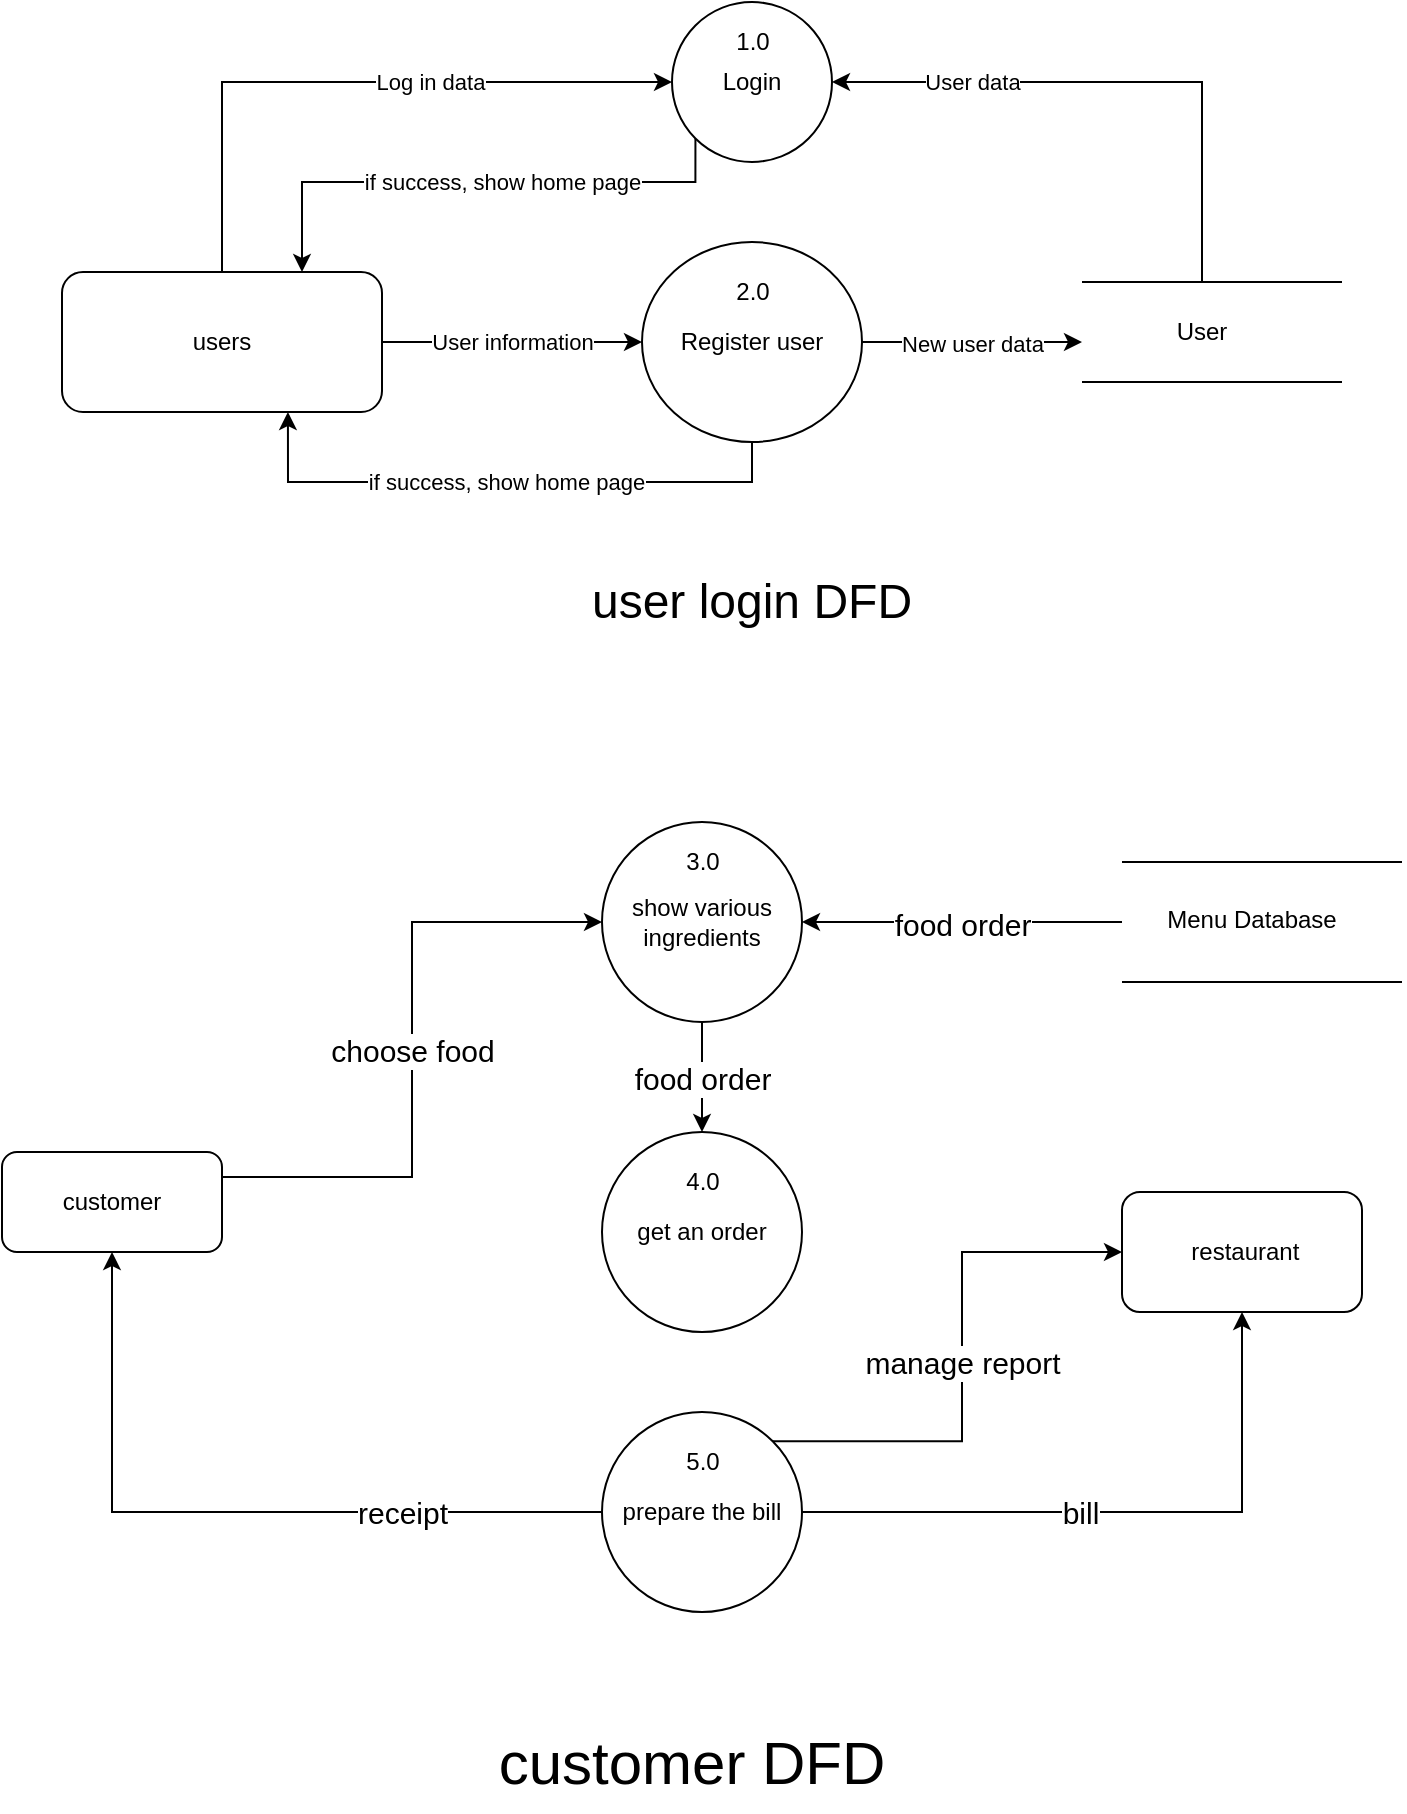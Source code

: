 <mxfile version="23.1.5" type="github" pages="6">
  <diagram id="18t2caXNX2-pDg0ipx5h" name="In_Customer">
    <mxGraphModel dx="1909" dy="1013" grid="1" gridSize="10" guides="1" tooltips="1" connect="1" arrows="1" fold="1" page="1" pageScale="1" pageWidth="850" pageHeight="1100" background="none" math="0" shadow="0">
      <root>
        <mxCell id="0" />
        <mxCell id="1" parent="0" />
        <mxCell id="MFz6BAkq9LY2ZdtFGx5P-12" value="if success, show home page" style="edgeStyle=orthogonalEdgeStyle;rounded=0;orthogonalLoop=1;jettySize=auto;html=1;exitX=0;exitY=1;exitDx=0;exitDy=0;entryX=0.75;entryY=0;entryDx=0;entryDy=0;" parent="1" source="MFz6BAkq9LY2ZdtFGx5P-1" target="MFz6BAkq9LY2ZdtFGx5P-3" edge="1">
          <mxGeometry x="-0.099" relative="1" as="geometry">
            <Array as="points">
              <mxPoint x="417" y="200" />
              <mxPoint x="220" y="200" />
            </Array>
            <mxPoint as="offset" />
            <mxPoint x="220" y="240" as="targetPoint" />
          </mxGeometry>
        </mxCell>
        <mxCell id="MFz6BAkq9LY2ZdtFGx5P-1" value="Login" style="ellipse;whiteSpace=wrap;html=1;aspect=fixed;" parent="1" vertex="1">
          <mxGeometry x="405" y="110" width="80" height="80" as="geometry" />
        </mxCell>
        <mxCell id="MFz6BAkq9LY2ZdtFGx5P-2" value="Register user" style="ellipse;whiteSpace=wrap;html=1;" parent="1" vertex="1">
          <mxGeometry x="390" y="230" width="110" height="100" as="geometry" />
        </mxCell>
        <mxCell id="MFz6BAkq9LY2ZdtFGx5P-7" value="Log in data" style="edgeStyle=orthogonalEdgeStyle;rounded=0;orthogonalLoop=1;jettySize=auto;html=1;exitX=0.532;exitY=0.016;exitDx=0;exitDy=0;entryX=0;entryY=0.5;entryDx=0;entryDy=0;exitPerimeter=0;" parent="1" source="MFz6BAkq9LY2ZdtFGx5P-3" target="MFz6BAkq9LY2ZdtFGx5P-1" edge="1">
          <mxGeometry x="0.258" relative="1" as="geometry">
            <mxPoint as="offset" />
            <Array as="points">
              <mxPoint x="180" y="240" />
              <mxPoint x="180" y="240" />
              <mxPoint x="180" y="150" />
            </Array>
          </mxGeometry>
        </mxCell>
        <mxCell id="MFz6BAkq9LY2ZdtFGx5P-3" value="&lt;font style=&quot;font-size: 12px;&quot;&gt;users&lt;/font&gt;" style="rounded=1;whiteSpace=wrap;html=1;" parent="1" vertex="1">
          <mxGeometry x="100" y="245" width="160" height="70" as="geometry" />
        </mxCell>
        <mxCell id="MFz6BAkq9LY2ZdtFGx5P-9" value="User information" style="edgeStyle=orthogonalEdgeStyle;rounded=0;orthogonalLoop=1;jettySize=auto;html=1;exitX=1;exitY=0.5;exitDx=0;exitDy=0;entryX=0;entryY=0.5;entryDx=0;entryDy=0;" parent="1" source="MFz6BAkq9LY2ZdtFGx5P-3" target="MFz6BAkq9LY2ZdtFGx5P-2" edge="1">
          <mxGeometry relative="1" as="geometry" />
        </mxCell>
        <mxCell id="MFz6BAkq9LY2ZdtFGx5P-10" value="if success, show home page" style="edgeStyle=orthogonalEdgeStyle;rounded=0;orthogonalLoop=1;jettySize=auto;html=1;exitX=0.5;exitY=1;exitDx=0;exitDy=0;entryX=0.706;entryY=1;entryDx=0;entryDy=0;entryPerimeter=0;" parent="1" source="MFz6BAkq9LY2ZdtFGx5P-2" target="MFz6BAkq9LY2ZdtFGx5P-3" edge="1">
          <mxGeometry relative="1" as="geometry" />
        </mxCell>
        <mxCell id="MFz6BAkq9LY2ZdtFGx5P-14" value="User data" style="edgeStyle=orthogonalEdgeStyle;rounded=0;orthogonalLoop=1;jettySize=auto;html=1;exitX=0.5;exitY=0;exitDx=0;exitDy=0;entryX=1;entryY=0.5;entryDx=0;entryDy=0;" parent="1" target="MFz6BAkq9LY2ZdtFGx5P-1" edge="1">
          <mxGeometry x="0.509" relative="1" as="geometry">
            <mxPoint as="offset" />
            <mxPoint x="670" y="250" as="sourcePoint" />
            <Array as="points">
              <mxPoint x="670" y="150" />
            </Array>
          </mxGeometry>
        </mxCell>
        <mxCell id="MFz6BAkq9LY2ZdtFGx5P-13" value="New user data" style="edgeStyle=orthogonalEdgeStyle;rounded=0;orthogonalLoop=1;jettySize=auto;html=1;exitX=1;exitY=0.5;exitDx=0;exitDy=0;entryX=0;entryY=0.5;entryDx=0;entryDy=0;" parent="1" source="MFz6BAkq9LY2ZdtFGx5P-2" edge="1">
          <mxGeometry relative="1" as="geometry">
            <mxPoint x="610" y="280" as="targetPoint" />
          </mxGeometry>
        </mxCell>
        <mxCell id="RJp4iiprFTTerv1SRL-3-1" value="User" style="text;html=1;align=center;verticalAlign=middle;whiteSpace=wrap;rounded=0;" parent="1" vertex="1">
          <mxGeometry x="640" y="260" width="60" height="30" as="geometry" />
        </mxCell>
        <mxCell id="RJp4iiprFTTerv1SRL-3-2" value="" style="endArrow=none;html=1;rounded=0;" parent="1" edge="1">
          <mxGeometry width="50" height="50" relative="1" as="geometry">
            <mxPoint x="610" y="250" as="sourcePoint" />
            <mxPoint x="740" y="250" as="targetPoint" />
          </mxGeometry>
        </mxCell>
        <mxCell id="RJp4iiprFTTerv1SRL-3-3" value="" style="endArrow=none;html=1;rounded=0;" parent="1" edge="1">
          <mxGeometry width="50" height="50" relative="1" as="geometry">
            <mxPoint x="610" y="300" as="sourcePoint" />
            <mxPoint x="740" y="300" as="targetPoint" />
          </mxGeometry>
        </mxCell>
        <mxCell id="Qt8cE5eNkd9tEuChfXPY-1" value="user login DFD" style="text;html=1;align=center;verticalAlign=middle;whiteSpace=wrap;rounded=0;fontSize=24;" parent="1" vertex="1">
          <mxGeometry x="355" y="390" width="180" height="40" as="geometry" />
        </mxCell>
        <mxCell id="6A-RWTDsOLAaFVyoqbQR-1" value="choose food" style="edgeStyle=orthogonalEdgeStyle;rounded=0;orthogonalLoop=1;jettySize=auto;html=1;exitX=1;exitY=0.25;exitDx=0;exitDy=0;entryX=0;entryY=0.5;entryDx=0;entryDy=0;fontSize=15;" edge="1" parent="1" source="6A-RWTDsOLAaFVyoqbQR-2" target="6A-RWTDsOLAaFVyoqbQR-5">
          <mxGeometry relative="1" as="geometry" />
        </mxCell>
        <mxCell id="6A-RWTDsOLAaFVyoqbQR-2" value="customer" style="rounded=1;whiteSpace=wrap;html=1;" vertex="1" parent="1">
          <mxGeometry x="70" y="685" width="110" height="50" as="geometry" />
        </mxCell>
        <mxCell id="6A-RWTDsOLAaFVyoqbQR-3" value="food order" style="edgeStyle=orthogonalEdgeStyle;rounded=0;orthogonalLoop=1;jettySize=auto;html=1;exitX=1;exitY=0.5;exitDx=0;exitDy=0;startArrow=classic;startFill=1;endArrow=none;endFill=0;fontSize=15;" edge="1" parent="1" source="6A-RWTDsOLAaFVyoqbQR-5">
          <mxGeometry relative="1" as="geometry">
            <mxPoint x="630" y="570" as="targetPoint" />
          </mxGeometry>
        </mxCell>
        <mxCell id="6A-RWTDsOLAaFVyoqbQR-4" value="food order" style="edgeStyle=orthogonalEdgeStyle;rounded=0;orthogonalLoop=1;jettySize=auto;html=1;fontSize=15;" edge="1" parent="1" source="6A-RWTDsOLAaFVyoqbQR-5" target="6A-RWTDsOLAaFVyoqbQR-6">
          <mxGeometry relative="1" as="geometry" />
        </mxCell>
        <mxCell id="6A-RWTDsOLAaFVyoqbQR-5" value="show various ingredients" style="ellipse;whiteSpace=wrap;html=1;aspect=fixed;" vertex="1" parent="1">
          <mxGeometry x="370" y="520" width="100" height="100" as="geometry" />
        </mxCell>
        <mxCell id="6A-RWTDsOLAaFVyoqbQR-6" value="get an order" style="ellipse;whiteSpace=wrap;html=1;aspect=fixed;" vertex="1" parent="1">
          <mxGeometry x="370" y="675" width="100" height="100" as="geometry" />
        </mxCell>
        <mxCell id="6A-RWTDsOLAaFVyoqbQR-7" value="receipt" style="edgeStyle=orthogonalEdgeStyle;rounded=0;orthogonalLoop=1;jettySize=auto;html=1;exitX=0;exitY=0.5;exitDx=0;exitDy=0;entryX=0.5;entryY=1;entryDx=0;entryDy=0;fontSize=15;" edge="1" parent="1" target="6A-RWTDsOLAaFVyoqbQR-2">
          <mxGeometry x="-0.265" relative="1" as="geometry">
            <mxPoint x="429.67" y="865.0" as="sourcePoint" />
            <mxPoint x="240.0" y="725" as="targetPoint" />
            <Array as="points">
              <mxPoint x="125" y="865" />
            </Array>
            <mxPoint as="offset" />
          </mxGeometry>
        </mxCell>
        <mxCell id="6A-RWTDsOLAaFVyoqbQR-8" value="manage report" style="edgeStyle=orthogonalEdgeStyle;rounded=0;orthogonalLoop=1;jettySize=auto;html=1;exitX=1;exitY=0;exitDx=0;exitDy=0;entryX=0;entryY=0.5;entryDx=0;entryDy=0;fontSize=15;" edge="1" parent="1" source="6A-RWTDsOLAaFVyoqbQR-9" target="6A-RWTDsOLAaFVyoqbQR-13">
          <mxGeometry relative="1" as="geometry" />
        </mxCell>
        <mxCell id="6A-RWTDsOLAaFVyoqbQR-9" value="prepare the bill" style="ellipse;whiteSpace=wrap;html=1;aspect=fixed;" vertex="1" parent="1">
          <mxGeometry x="370" y="815" width="100" height="100" as="geometry" />
        </mxCell>
        <mxCell id="6A-RWTDsOLAaFVyoqbQR-10" value="Menu Database" style="text;html=1;align=center;verticalAlign=middle;whiteSpace=wrap;rounded=0;" vertex="1" parent="1">
          <mxGeometry x="650" y="554.38" width="90" height="30" as="geometry" />
        </mxCell>
        <mxCell id="6A-RWTDsOLAaFVyoqbQR-11" style="edgeStyle=orthogonalEdgeStyle;rounded=0;orthogonalLoop=1;jettySize=auto;html=1;exitX=0.5;exitY=1;exitDx=0;exitDy=0;" edge="1" parent="1" source="6A-RWTDsOLAaFVyoqbQR-10" target="6A-RWTDsOLAaFVyoqbQR-10">
          <mxGeometry relative="1" as="geometry" />
        </mxCell>
        <mxCell id="6A-RWTDsOLAaFVyoqbQR-12" value="bill" style="edgeStyle=orthogonalEdgeStyle;rounded=0;orthogonalLoop=1;jettySize=auto;html=1;exitX=0.5;exitY=1;exitDx=0;exitDy=0;entryX=1;entryY=0.5;entryDx=0;entryDy=0;startArrow=classic;startFill=1;endArrow=none;endFill=0;fontSize=15;" edge="1" parent="1" source="6A-RWTDsOLAaFVyoqbQR-13" target="6A-RWTDsOLAaFVyoqbQR-9">
          <mxGeometry x="0.135" relative="1" as="geometry">
            <mxPoint as="offset" />
          </mxGeometry>
        </mxCell>
        <mxCell id="6A-RWTDsOLAaFVyoqbQR-13" value="&amp;nbsp;restaurant" style="rounded=1;whiteSpace=wrap;html=1;" vertex="1" parent="1">
          <mxGeometry x="630" y="705" width="120" height="60" as="geometry" />
        </mxCell>
        <mxCell id="6A-RWTDsOLAaFVyoqbQR-14" value="customer DFD" style="text;html=1;align=center;verticalAlign=middle;whiteSpace=wrap;rounded=0;fontSize=30;" vertex="1" parent="1">
          <mxGeometry x="315" y="965" width="200" height="50" as="geometry" />
        </mxCell>
        <mxCell id="mvnmGPGzFmJZlhwBhyVp-1" value="1.0" style="text;html=1;align=center;verticalAlign=middle;whiteSpace=wrap;rounded=0;" vertex="1" parent="1">
          <mxGeometry x="422.5" y="120" width="45" height="20" as="geometry" />
        </mxCell>
        <mxCell id="mvnmGPGzFmJZlhwBhyVp-3" value="2.0" style="text;html=1;align=center;verticalAlign=middle;whiteSpace=wrap;rounded=0;" vertex="1" parent="1">
          <mxGeometry x="422.5" y="245" width="45" height="20" as="geometry" />
        </mxCell>
        <mxCell id="mvnmGPGzFmJZlhwBhyVp-4" value="3.0" style="text;html=1;align=center;verticalAlign=middle;whiteSpace=wrap;rounded=0;" vertex="1" parent="1">
          <mxGeometry x="397.5" y="530" width="45" height="20" as="geometry" />
        </mxCell>
        <mxCell id="mvnmGPGzFmJZlhwBhyVp-5" value="4.0" style="text;html=1;align=center;verticalAlign=middle;whiteSpace=wrap;rounded=0;" vertex="1" parent="1">
          <mxGeometry x="397.5" y="690" width="45" height="20" as="geometry" />
        </mxCell>
        <mxCell id="mvnmGPGzFmJZlhwBhyVp-6" value="5.0" style="text;html=1;align=center;verticalAlign=middle;whiteSpace=wrap;rounded=0;" vertex="1" parent="1">
          <mxGeometry x="397.5" y="830" width="45" height="20" as="geometry" />
        </mxCell>
        <mxCell id="Yh5jcit9Yu_Gscf57A-s-1" value="" style="endArrow=none;html=1;rounded=0;" edge="1" parent="1">
          <mxGeometry width="50" height="50" relative="1" as="geometry">
            <mxPoint x="630" y="540" as="sourcePoint" />
            <mxPoint x="770" y="540" as="targetPoint" />
          </mxGeometry>
        </mxCell>
        <mxCell id="Yh5jcit9Yu_Gscf57A-s-2" value="" style="endArrow=none;html=1;rounded=0;" edge="1" parent="1">
          <mxGeometry width="50" height="50" relative="1" as="geometry">
            <mxPoint x="630" y="600" as="sourcePoint" />
            <mxPoint x="770" y="600" as="targetPoint" />
          </mxGeometry>
        </mxCell>
      </root>
    </mxGraphModel>
  </diagram>
  <diagram id="DgyAZOA2_8QquCHMks2_" name="Delivery">
    <mxGraphModel dx="1235" dy="655" grid="1" gridSize="10" guides="1" tooltips="1" connect="1" arrows="1" fold="1" page="1" pageScale="1" pageWidth="850" pageHeight="1100" math="0" shadow="0">
      <root>
        <mxCell id="0" />
        <mxCell id="1" parent="0" />
        <mxCell id="F5azXWNjkAENRcfs9KPE-8" value="list of meal" style="edgeStyle=orthogonalEdgeStyle;rounded=0;orthogonalLoop=1;jettySize=auto;html=1;exitX=0;exitY=0.5;exitDx=0;exitDy=0;entryX=0.5;entryY=0;entryDx=0;entryDy=0;" parent="1" source="F5azXWNjkAENRcfs9KPE-1" target="F5azXWNjkAENRcfs9KPE-4" edge="1">
          <mxGeometry x="-0.361" relative="1" as="geometry">
            <mxPoint as="offset" />
          </mxGeometry>
        </mxCell>
        <mxCell id="F5azXWNjkAENRcfs9KPE-15" value="list of customer" style="edgeStyle=orthogonalEdgeStyle;rounded=0;orthogonalLoop=1;jettySize=auto;html=1;exitX=1;exitY=0;exitDx=0;exitDy=0;entryX=0.75;entryY=0;entryDx=0;entryDy=0;fontSize=15;" parent="1" source="F5azXWNjkAENRcfs9KPE-1" target="F5azXWNjkAENRcfs9KPE-10" edge="1">
          <mxGeometry x="-0.303" relative="1" as="geometry">
            <mxPoint as="offset" />
          </mxGeometry>
        </mxCell>
        <mxCell id="F5azXWNjkAENRcfs9KPE-1" value="manage customer information" style="ellipse;whiteSpace=wrap;html=1;aspect=fixed;" parent="1" vertex="1">
          <mxGeometry x="385" y="80" width="110" height="110" as="geometry" />
        </mxCell>
        <mxCell id="F5azXWNjkAENRcfs9KPE-11" value="order list" style="edgeStyle=orthogonalEdgeStyle;rounded=0;orthogonalLoop=1;jettySize=auto;html=1;exitX=1;exitY=0.5;exitDx=0;exitDy=0;entryX=0;entryY=0.5;entryDx=0;entryDy=0;" parent="1" source="F5azXWNjkAENRcfs9KPE-2" target="F5azXWNjkAENRcfs9KPE-10" edge="1">
          <mxGeometry relative="1" as="geometry">
            <Array as="points">
              <mxPoint x="560" y="270" />
              <mxPoint x="560" y="290" />
            </Array>
          </mxGeometry>
        </mxCell>
        <mxCell id="F5azXWNjkAENRcfs9KPE-2" value="manage order reservation" style="ellipse;whiteSpace=wrap;html=1;aspect=fixed;" parent="1" vertex="1">
          <mxGeometry x="390" y="220" width="100" height="100" as="geometry" />
        </mxCell>
        <mxCell id="F5azXWNjkAENRcfs9KPE-3" value="schedule deliveries&amp;nbsp;" style="ellipse;whiteSpace=wrap;html=1;aspect=fixed;" parent="1" vertex="1">
          <mxGeometry x="385" y="370" width="100" height="100" as="geometry" />
        </mxCell>
        <mxCell id="F5azXWNjkAENRcfs9KPE-5" value="order details" style="edgeStyle=orthogonalEdgeStyle;rounded=0;orthogonalLoop=1;jettySize=auto;html=1;exitX=0.75;exitY=0;exitDx=0;exitDy=0;entryX=0;entryY=0;entryDx=0;entryDy=0;" parent="1" source="F5azXWNjkAENRcfs9KPE-4" target="F5azXWNjkAENRcfs9KPE-2" edge="1">
          <mxGeometry relative="1" as="geometry" />
        </mxCell>
        <mxCell id="F5azXWNjkAENRcfs9KPE-9" value="customer info" style="edgeStyle=orthogonalEdgeStyle;rounded=0;orthogonalLoop=1;jettySize=auto;html=1;exitX=0.25;exitY=0;exitDx=0;exitDy=0;entryX=0.136;entryY=0.186;entryDx=0;entryDy=0;entryPerimeter=0;fontSize=15;" parent="1" source="F5azXWNjkAENRcfs9KPE-4" target="F5azXWNjkAENRcfs9KPE-1" edge="1">
          <mxGeometry x="0.364" relative="1" as="geometry">
            <Array as="points">
              <mxPoint x="120" y="100" />
              <mxPoint x="396" y="100" />
            </Array>
            <mxPoint as="offset" />
          </mxGeometry>
        </mxCell>
        <mxCell id="F5azXWNjkAENRcfs9KPE-4" value="delivery_man" style="rounded=1;whiteSpace=wrap;html=1;" parent="1" vertex="1">
          <mxGeometry x="90" y="260" width="120" height="60" as="geometry" />
        </mxCell>
        <mxCell id="F5azXWNjkAENRcfs9KPE-7" value="schedule&amp;nbsp;" style="edgeStyle=orthogonalEdgeStyle;rounded=0;orthogonalLoop=1;jettySize=auto;html=1;exitX=0;exitY=0.5;exitDx=0;exitDy=0;entryX=0.4;entryY=1.03;entryDx=0;entryDy=0;entryPerimeter=0;" parent="1" source="F5azXWNjkAENRcfs9KPE-3" target="F5azXWNjkAENRcfs9KPE-4" edge="1">
          <mxGeometry relative="1" as="geometry" />
        </mxCell>
        <mxCell id="F5azXWNjkAENRcfs9KPE-12" value="delivery lists" style="edgeStyle=orthogonalEdgeStyle;rounded=0;orthogonalLoop=1;jettySize=auto;html=1;exitX=0.25;exitY=1;exitDx=0;exitDy=0;entryX=1;entryY=0.5;entryDx=0;entryDy=0;" parent="1" source="F5azXWNjkAENRcfs9KPE-10" target="F5azXWNjkAENRcfs9KPE-3" edge="1">
          <mxGeometry x="0.237" relative="1" as="geometry">
            <mxPoint as="offset" />
          </mxGeometry>
        </mxCell>
        <mxCell id="F5azXWNjkAENRcfs9KPE-13" value="product detail" style="edgeStyle=orthogonalEdgeStyle;rounded=0;orthogonalLoop=1;jettySize=auto;html=1;exitX=0.25;exitY=0;exitDx=0;exitDy=0;entryX=1;entryY=0;entryDx=0;entryDy=0;" parent="1" source="F5azXWNjkAENRcfs9KPE-10" target="F5azXWNjkAENRcfs9KPE-2" edge="1">
          <mxGeometry x="0.099" relative="1" as="geometry">
            <mxPoint as="offset" />
          </mxGeometry>
        </mxCell>
        <mxCell id="F5azXWNjkAENRcfs9KPE-14" value="food details" style="edgeStyle=orthogonalEdgeStyle;rounded=0;orthogonalLoop=1;jettySize=auto;html=1;exitX=0.5;exitY=0;exitDx=0;exitDy=0;entryX=1;entryY=0.5;entryDx=0;entryDy=0;" parent="1" source="F5azXWNjkAENRcfs9KPE-10" target="F5azXWNjkAENRcfs9KPE-1" edge="1">
          <mxGeometry x="0.344" relative="1" as="geometry">
            <mxPoint as="offset" />
          </mxGeometry>
        </mxCell>
        <mxCell id="F5azXWNjkAENRcfs9KPE-18" value="payment detil" style="edgeStyle=orthogonalEdgeStyle;rounded=0;orthogonalLoop=1;jettySize=auto;html=1;exitX=0.75;exitY=1;exitDx=0;exitDy=0;entryX=1;entryY=0.5;entryDx=0;entryDy=0;" parent="1" source="F5azXWNjkAENRcfs9KPE-10" target="F5azXWNjkAENRcfs9KPE-16" edge="1">
          <mxGeometry x="0.407" relative="1" as="geometry">
            <mxPoint as="offset" />
          </mxGeometry>
        </mxCell>
        <mxCell id="F5azXWNjkAENRcfs9KPE-10" value="restaurant" style="rounded=1;whiteSpace=wrap;html=1;" parent="1" vertex="1">
          <mxGeometry x="630" y="260" width="120" height="60" as="geometry" />
        </mxCell>
        <mxCell id="F5azXWNjkAENRcfs9KPE-16" value="manage payment" style="ellipse;whiteSpace=wrap;html=1;aspect=fixed;" parent="1" vertex="1">
          <mxGeometry x="385" y="490" width="100" height="100" as="geometry" />
        </mxCell>
        <mxCell id="F5azXWNjkAENRcfs9KPE-17" value="payment" style="edgeStyle=orthogonalEdgeStyle;rounded=0;orthogonalLoop=1;jettySize=auto;html=1;exitX=0;exitY=0.5;exitDx=0;exitDy=0;entryX=0.124;entryY=1.009;entryDx=0;entryDy=0;entryPerimeter=0;" parent="1" source="F5azXWNjkAENRcfs9KPE-16" target="F5azXWNjkAENRcfs9KPE-4" edge="1">
          <mxGeometry x="-0.38" relative="1" as="geometry">
            <mxPoint as="offset" />
          </mxGeometry>
        </mxCell>
        <mxCell id="F5azXWNjkAENRcfs9KPE-19" value="order confirm" style="edgeStyle=orthogonalEdgeStyle;rounded=0;orthogonalLoop=1;jettySize=auto;html=1;exitX=1;exitY=0.5;exitDx=0;exitDy=0;entryX=0.037;entryY=0.702;entryDx=0;entryDy=0;entryPerimeter=0;startArrow=classic;startFill=1;endArrow=none;endFill=0;" parent="1" source="F5azXWNjkAENRcfs9KPE-4" target="F5azXWNjkAENRcfs9KPE-2" edge="1">
          <mxGeometry relative="1" as="geometry" />
        </mxCell>
        <mxCell id="5grpEK7-pwZZOjPJVvqG-1" value="Delivery man DFD" style="text;html=1;align=center;verticalAlign=middle;whiteSpace=wrap;rounded=0;fontSize=30;" parent="1" vertex="1">
          <mxGeometry x="265" y="660" width="320" height="50" as="geometry" />
        </mxCell>
        <mxCell id="kRsvrRHuspmSWmeGO726-1" value="6.0" style="text;html=1;align=center;verticalAlign=middle;whiteSpace=wrap;rounded=0;" vertex="1" parent="1">
          <mxGeometry x="417.5" y="100" width="45" height="20" as="geometry" />
        </mxCell>
        <mxCell id="kRsvrRHuspmSWmeGO726-2" value="7.0" style="text;html=1;align=center;verticalAlign=middle;whiteSpace=wrap;rounded=0;" vertex="1" parent="1">
          <mxGeometry x="417.5" y="230" width="45" height="20" as="geometry" />
        </mxCell>
        <mxCell id="kRsvrRHuspmSWmeGO726-3" value="8.0" style="text;html=1;align=center;verticalAlign=middle;whiteSpace=wrap;rounded=0;" vertex="1" parent="1">
          <mxGeometry x="412.5" y="380" width="45" height="20" as="geometry" />
        </mxCell>
        <mxCell id="kRsvrRHuspmSWmeGO726-4" value="9.0" style="text;html=1;align=center;verticalAlign=middle;whiteSpace=wrap;rounded=0;" vertex="1" parent="1">
          <mxGeometry x="412.5" y="500" width="45" height="20" as="geometry" />
        </mxCell>
      </root>
    </mxGraphModel>
  </diagram>
  <diagram id="yRMIOgFgTZziHyOYgNn_" name="Restaurant">
    <mxGraphModel dx="1750" dy="928" grid="1" gridSize="10" guides="1" tooltips="1" connect="1" arrows="1" fold="1" page="1" pageScale="1" pageWidth="850" pageHeight="1100" math="0" shadow="0">
      <root>
        <mxCell id="0" />
        <mxCell id="1" parent="0" />
        <mxCell id="x1UQK5rXL-eoymmViL0V-1" value="Log in data" style="edgeStyle=orthogonalEdgeStyle;rounded=0;orthogonalLoop=1;jettySize=auto;html=1;exitX=1;exitY=0.5;exitDx=0;exitDy=0;entryX=0;entryY=0.5;entryDx=0;entryDy=0;" parent="1" source="x1UQK5rXL-eoymmViL0V-2" target="x1UQK5rXL-eoymmViL0V-5" edge="1">
          <mxGeometry relative="1" as="geometry" />
        </mxCell>
        <mxCell id="x1UQK5rXL-eoymmViL0V-2" value="Restaurant" style="rounded=1;whiteSpace=wrap;html=1;" parent="1" vertex="1">
          <mxGeometry x="90" y="90" width="120" height="60" as="geometry" />
        </mxCell>
        <mxCell id="x1UQK5rXL-eoymmViL0V-3" value="Restaurant data" style="edgeStyle=orthogonalEdgeStyle;rounded=0;orthogonalLoop=1;jettySize=auto;html=1;exitX=0;exitY=0.5;exitDx=0;exitDy=0;" parent="1" target="x1UQK5rXL-eoymmViL0V-5" edge="1">
          <mxGeometry relative="1" as="geometry">
            <mxPoint x="620" y="120" as="sourcePoint" />
          </mxGeometry>
        </mxCell>
        <mxCell id="x1UQK5rXL-eoymmViL0V-5" value="Login" style="ellipse;whiteSpace=wrap;html=1;aspect=fixed;" parent="1" vertex="1">
          <mxGeometry x="385" y="80" width="80" height="80" as="geometry" />
        </mxCell>
        <mxCell id="x1UQK5rXL-eoymmViL0V-6" value="if success, show home page" style="edgeStyle=orthogonalEdgeStyle;rounded=0;orthogonalLoop=1;jettySize=auto;html=1;exitX=0;exitY=1;exitDx=0;exitDy=0;entryX=0.787;entryY=1.002;entryDx=0;entryDy=0;entryPerimeter=0;" parent="1" source="x1UQK5rXL-eoymmViL0V-5" target="x1UQK5rXL-eoymmViL0V-2" edge="1">
          <mxGeometry relative="1" as="geometry">
            <Array as="points">
              <mxPoint x="397" y="160" />
              <mxPoint x="184" y="160" />
            </Array>
          </mxGeometry>
        </mxCell>
        <mxCell id="5H-luCC20Rd0PItCOPUO-2" value="processing of an order" style="ellipse;whiteSpace=wrap;html=1;aspect=fixed;" parent="1" vertex="1">
          <mxGeometry x="392.556" y="240" width="95.615" height="95.615" as="geometry" />
        </mxCell>
        <mxCell id="5H-luCC20Rd0PItCOPUO-3" value="update sold menu item" style="ellipse;whiteSpace=wrap;html=1;aspect=fixed;" parent="1" vertex="1">
          <mxGeometry x="399.963" y="456.667" width="84.991" height="84.991" as="geometry" />
        </mxCell>
        <mxCell id="5H-luCC20Rd0PItCOPUO-21" value="sell" style="edgeStyle=orthogonalEdgeStyle;rounded=0;orthogonalLoop=1;jettySize=auto;html=1;" parent="1" source="5H-luCC20Rd0PItCOPUO-2" target="5H-luCC20Rd0PItCOPUO-3" edge="1">
          <mxGeometry relative="1" as="geometry" />
        </mxCell>
        <mxCell id="5H-luCC20Rd0PItCOPUO-24" value="stored sold menu" style="edgeStyle=orthogonalEdgeStyle;rounded=0;orthogonalLoop=1;jettySize=auto;html=1;" parent="1" source="5H-luCC20Rd0PItCOPUO-3" edge="1">
          <mxGeometry x="-0.146" relative="1" as="geometry">
            <mxPoint x="190" y="530" as="targetPoint" />
            <Array as="points">
              <mxPoint x="308" y="499" />
              <mxPoint x="308" y="530" />
              <mxPoint x="215" y="530" />
            </Array>
            <mxPoint as="offset" />
          </mxGeometry>
        </mxCell>
        <mxCell id="5H-luCC20Rd0PItCOPUO-8" value="update menu" style="ellipse;whiteSpace=wrap;html=1;aspect=fixed;" parent="1" vertex="1">
          <mxGeometry x="644.407" y="441.19" width="84.991" height="84.991" as="geometry" />
        </mxCell>
        <mxCell id="5H-luCC20Rd0PItCOPUO-22" value="data" style="edgeStyle=orthogonalEdgeStyle;rounded=0;orthogonalLoop=1;jettySize=auto;html=1;exitX=1;exitY=1;exitDx=0;exitDy=0;" parent="1" source="5H-luCC20Rd0PItCOPUO-2" target="5H-luCC20Rd0PItCOPUO-8" edge="1">
          <mxGeometry x="0.447" relative="1" as="geometry">
            <mxPoint x="703.667" y="441.19" as="targetPoint" />
            <Array as="points">
              <mxPoint x="506.63" y="456.667" />
            </Array>
            <mxPoint as="offset" />
          </mxGeometry>
        </mxCell>
        <mxCell id="5H-luCC20Rd0PItCOPUO-23" value="stored menu data" style="edgeStyle=orthogonalEdgeStyle;rounded=0;orthogonalLoop=1;jettySize=auto;html=1;" parent="1" source="5H-luCC20Rd0PItCOPUO-8" edge="1">
          <mxGeometry relative="1" as="geometry">
            <mxPoint x="687" y="660" as="targetPoint" />
            <Array as="points">
              <mxPoint x="687" y="642" />
            </Array>
          </mxGeometry>
        </mxCell>
        <mxCell id="5H-luCC20Rd0PItCOPUO-10" value="generate management" style="ellipse;whiteSpace=wrap;html=1;aspect=fixed;" parent="1" vertex="1">
          <mxGeometry x="399.963" y="611.429" width="84.991" height="84.991" as="geometry" />
        </mxCell>
        <mxCell id="5H-luCC20Rd0PItCOPUO-25" value="inform daily data" style="edgeStyle=orthogonalEdgeStyle;rounded=0;orthogonalLoop=1;jettySize=auto;html=1;entryX=0;entryY=0.5;entryDx=0;entryDy=0;" parent="1" target="5H-luCC20Rd0PItCOPUO-10" edge="1">
          <mxGeometry relative="1" as="geometry">
            <mxPoint x="274.037" y="781.667" as="targetPoint" />
            <Array as="points">
              <mxPoint x="140" y="654" />
            </Array>
            <mxPoint x="140" y="550" as="sourcePoint" />
          </mxGeometry>
        </mxCell>
        <mxCell id="5H-luCC20Rd0PItCOPUO-14" value="restaurant" style="rounded=1;whiteSpace=wrap;html=1;" parent="1" vertex="1">
          <mxGeometry x="96.999" y="252.981" width="148.148" height="69.643" as="geometry" />
        </mxCell>
        <mxCell id="5H-luCC20Rd0PItCOPUO-20" value="receipt" style="edgeStyle=orthogonalEdgeStyle;rounded=0;orthogonalLoop=1;jettySize=auto;html=1;exitX=0;exitY=1;exitDx=0;exitDy=0;entryX=0.75;entryY=1;entryDx=0;entryDy=0;" parent="1" source="5H-luCC20Rd0PItCOPUO-2" target="5H-luCC20Rd0PItCOPUO-14" edge="1">
          <mxGeometry relative="1" as="geometry">
            <Array as="points">
              <mxPoint x="407" y="395" />
              <mxPoint x="208" y="395" />
            </Array>
          </mxGeometry>
        </mxCell>
        <mxCell id="5H-luCC20Rd0PItCOPUO-15" value="user" style="rounded=1;whiteSpace=wrap;html=1;" parent="1" vertex="1">
          <mxGeometry x="637" y="264.41" width="117.78" height="46.79" as="geometry" />
        </mxCell>
        <mxCell id="5H-luCC20Rd0PItCOPUO-18" value="food order" style="edgeStyle=orthogonalEdgeStyle;rounded=0;orthogonalLoop=1;jettySize=auto;html=1;entryX=0;entryY=0.5;entryDx=0;entryDy=0;startArrow=classic;startFill=1;endArrow=none;endFill=0;" parent="1" source="5H-luCC20Rd0PItCOPUO-2" target="5H-luCC20Rd0PItCOPUO-15" edge="1">
          <mxGeometry relative="1" as="geometry" />
        </mxCell>
        <mxCell id="5H-luCC20Rd0PItCOPUO-16" value="restaurant manager" style="rounded=1;whiteSpace=wrap;html=1;" parent="1" vertex="1">
          <mxGeometry x="353.573" y="797.143" width="177.778" height="92.857" as="geometry" />
        </mxCell>
        <mxCell id="5H-luCC20Rd0PItCOPUO-26" value="report" style="edgeStyle=orthogonalEdgeStyle;rounded=0;orthogonalLoop=1;jettySize=auto;html=1;" parent="1" source="5H-luCC20Rd0PItCOPUO-10" target="5H-luCC20Rd0PItCOPUO-16" edge="1">
          <mxGeometry relative="1" as="geometry">
            <Array as="points">
              <mxPoint x="443" y="770" />
              <mxPoint x="443" y="770" />
            </Array>
          </mxGeometry>
        </mxCell>
        <mxCell id="5H-luCC20Rd0PItCOPUO-17" value="order food" style="edgeStyle=orthogonalEdgeStyle;rounded=0;orthogonalLoop=1;jettySize=auto;html=1;entryX=0;entryY=0.5;entryDx=0;entryDy=0;startArrow=classic;startFill=1;endArrow=none;endFill=0;" parent="1" source="5H-luCC20Rd0PItCOPUO-14" target="5H-luCC20Rd0PItCOPUO-2" edge="1">
          <mxGeometry x="0.004" relative="1" as="geometry">
            <mxPoint x="392.556" y="301.905" as="targetPoint" />
            <Array as="points" />
            <mxPoint as="offset" />
          </mxGeometry>
        </mxCell>
        <mxCell id="QqthDOUd0idLEaJ4eEK0-1" value="Database of sold menu item" style="text;html=1;align=center;verticalAlign=middle;whiteSpace=wrap;rounded=0;" parent="1" vertex="1">
          <mxGeometry x="80" y="511.66" width="100" height="30" as="geometry" />
        </mxCell>
        <mxCell id="QqthDOUd0idLEaJ4eEK0-2" value="" style="endArrow=none;html=1;rounded=0;" parent="1" edge="1">
          <mxGeometry width="50" height="50" relative="1" as="geometry">
            <mxPoint x="70" y="498.76" as="sourcePoint" />
            <mxPoint x="190" y="498.76" as="targetPoint" />
          </mxGeometry>
        </mxCell>
        <mxCell id="QqthDOUd0idLEaJ4eEK0-4" value="" style="endArrow=none;html=1;rounded=0;" parent="1" edge="1">
          <mxGeometry width="50" height="50" relative="1" as="geometry">
            <mxPoint x="70" y="550" as="sourcePoint" />
            <mxPoint x="190" y="550" as="targetPoint" />
          </mxGeometry>
        </mxCell>
        <mxCell id="QqthDOUd0idLEaJ4eEK0-7" value="" style="endArrow=none;html=1;rounded=0;" parent="1" edge="1">
          <mxGeometry width="50" height="50" relative="1" as="geometry">
            <mxPoint x="630" y="660" as="sourcePoint" />
            <mxPoint x="750" y="660" as="targetPoint" />
          </mxGeometry>
        </mxCell>
        <mxCell id="QqthDOUd0idLEaJ4eEK0-8" value="" style="endArrow=none;html=1;rounded=0;" parent="1" edge="1">
          <mxGeometry width="50" height="50" relative="1" as="geometry">
            <mxPoint x="626.9" y="700" as="sourcePoint" />
            <mxPoint x="750" y="700" as="targetPoint" />
          </mxGeometry>
        </mxCell>
        <mxCell id="QqthDOUd0idLEaJ4eEK0-9" value="&#xa;&lt;span style=&quot;color: rgb(0, 0, 0); font-family: Helvetica; font-size: 12px; font-style: normal; font-variant-ligatures: normal; font-variant-caps: normal; font-weight: 400; letter-spacing: normal; orphans: 2; text-align: center; text-indent: 0px; text-transform: none; widows: 2; word-spacing: 0px; -webkit-text-stroke-width: 0px; background-color: rgb(251, 251, 251); text-decoration-thickness: initial; text-decoration-style: initial; text-decoration-color: initial; float: none; display: inline !important;&quot;&gt;menu data base&lt;/span&gt;&#xa;&#xa;" style="text;html=1;align=center;verticalAlign=middle;whiteSpace=wrap;rounded=0;" parent="1" vertex="1">
          <mxGeometry x="644.41" y="676.42" width="90" height="20" as="geometry" />
        </mxCell>
        <mxCell id="QqthDOUd0idLEaJ4eEK0-10" value="&lt;font style=&quot;font-size: 20px;&quot;&gt;Restaurant Log in and process an order DFD&lt;/font&gt;" style="text;html=1;align=center;verticalAlign=middle;whiteSpace=wrap;rounded=0;fontSize=30;" parent="1" vertex="1">
          <mxGeometry x="216.97" y="930" width="427.44" height="30" as="geometry" />
        </mxCell>
        <mxCell id="QqthDOUd0idLEaJ4eEK0-11" value="" style="endArrow=none;html=1;rounded=0;" parent="1" edge="1">
          <mxGeometry width="50" height="50" relative="1" as="geometry">
            <mxPoint x="620" y="90" as="sourcePoint" />
            <mxPoint x="750" y="90" as="targetPoint" />
          </mxGeometry>
        </mxCell>
        <mxCell id="QqthDOUd0idLEaJ4eEK0-12" value="" style="endArrow=none;html=1;rounded=0;" parent="1" edge="1">
          <mxGeometry width="50" height="50" relative="1" as="geometry">
            <mxPoint x="621.9" y="140" as="sourcePoint" />
            <mxPoint x="751.9" y="140" as="targetPoint" />
          </mxGeometry>
        </mxCell>
        <mxCell id="QqthDOUd0idLEaJ4eEK0-15" value="Restaurant" style="text;html=1;align=center;verticalAlign=middle;whiteSpace=wrap;rounded=0;" parent="1" vertex="1">
          <mxGeometry x="659.41" y="100" width="60" height="30" as="geometry" />
        </mxCell>
        <mxCell id="C3vQRXdHYqQx3Cux3zFV-1" value="10.0" style="text;html=1;align=center;verticalAlign=middle;whiteSpace=wrap;rounded=0;" vertex="1" parent="1">
          <mxGeometry x="403" y="90" width="45" height="20" as="geometry" />
        </mxCell>
        <mxCell id="C3vQRXdHYqQx3Cux3zFV-2" value="11.0" style="text;html=1;align=center;verticalAlign=middle;whiteSpace=wrap;rounded=0;" vertex="1" parent="1">
          <mxGeometry x="418.78" y="252.98" width="45" height="20" as="geometry" />
        </mxCell>
        <mxCell id="C3vQRXdHYqQx3Cux3zFV-3" value="12.0" style="text;html=1;align=center;verticalAlign=middle;whiteSpace=wrap;rounded=0;" vertex="1" parent="1">
          <mxGeometry x="420" y="460" width="45" height="20" as="geometry" />
        </mxCell>
        <mxCell id="C3vQRXdHYqQx3Cux3zFV-4" value="13.0" style="text;html=1;align=center;verticalAlign=middle;whiteSpace=wrap;rounded=0;" vertex="1" parent="1">
          <mxGeometry x="664.4" y="450" width="45" height="20" as="geometry" />
        </mxCell>
        <mxCell id="C3vQRXdHYqQx3Cux3zFV-5" value="14.0" style="text;html=1;align=center;verticalAlign=middle;whiteSpace=wrap;rounded=0;" vertex="1" parent="1">
          <mxGeometry x="420" y="620" width="45" height="20" as="geometry" />
        </mxCell>
      </root>
    </mxGraphModel>
  </diagram>
  <diagram id="_-1gddyZd6XeUl6q-HcB" name="restaurant2">
    <mxGraphModel dx="1050" dy="557" grid="1" gridSize="10" guides="1" tooltips="1" connect="1" arrows="1" fold="1" page="1" pageScale="1" pageWidth="850" pageHeight="1100" math="0" shadow="0">
      <root>
        <mxCell id="0" />
        <mxCell id="1" parent="0" />
        <mxCell id="75lfQwVC1Wf0cRtL6mPA-12" value="" style="group" parent="1" connectable="0" vertex="1">
          <mxGeometry x="75" y="70" width="700" height="340" as="geometry" />
        </mxCell>
        <mxCell id="75lfQwVC1Wf0cRtL6mPA-1" value="user" style="rounded=1;whiteSpace=wrap;html=1;" parent="75lfQwVC1Wf0cRtL6mPA-12" vertex="1">
          <mxGeometry y="113.333" width="111.504" height="53.333" as="geometry" />
        </mxCell>
        <mxCell id="75lfQwVC1Wf0cRtL6mPA-4" value="get an&amp;nbsp; order" style="ellipse;whiteSpace=wrap;html=1;aspect=fixed;" parent="75lfQwVC1Wf0cRtL6mPA-12" vertex="1">
          <mxGeometry x="272.566" width="123.894" height="123.894" as="geometry" />
        </mxCell>
        <mxCell id="75lfQwVC1Wf0cRtL6mPA-5" value="kitchen" style="rounded=1;whiteSpace=wrap;html=1;" parent="75lfQwVC1Wf0cRtL6mPA-12" vertex="1">
          <mxGeometry x="535.841" y="33.333" width="136.283" height="66.667" as="geometry" />
        </mxCell>
        <mxCell id="75lfQwVC1Wf0cRtL6mPA-3" value="food order" style="edgeStyle=orthogonalEdgeStyle;rounded=0;orthogonalLoop=1;jettySize=auto;html=1;" parent="75lfQwVC1Wf0cRtL6mPA-12" source="75lfQwVC1Wf0cRtL6mPA-4" target="75lfQwVC1Wf0cRtL6mPA-5" edge="1">
          <mxGeometry relative="1" as="geometry" />
        </mxCell>
        <mxCell id="75lfQwVC1Wf0cRtL6mPA-6" value="restaurant manager" style="rounded=1;whiteSpace=wrap;html=1;" parent="75lfQwVC1Wf0cRtL6mPA-12" vertex="1">
          <mxGeometry x="507.965" y="220.0" width="192.035" height="93.333" as="geometry" />
        </mxCell>
        <mxCell id="75lfQwVC1Wf0cRtL6mPA-7" value="bill" style="edgeStyle=orthogonalEdgeStyle;rounded=0;orthogonalLoop=1;jettySize=auto;html=1;" parent="75lfQwVC1Wf0cRtL6mPA-12" source="75lfQwVC1Wf0cRtL6mPA-8" target="75lfQwVC1Wf0cRtL6mPA-6" edge="1">
          <mxGeometry relative="1" as="geometry" />
        </mxCell>
        <mxCell id="75lfQwVC1Wf0cRtL6mPA-8" value="prepare the bill" style="ellipse;whiteSpace=wrap;html=1;aspect=fixed;" parent="75lfQwVC1Wf0cRtL6mPA-12" vertex="1">
          <mxGeometry x="266.372" y="193.333" width="136.283" height="136.283" as="geometry" />
        </mxCell>
        <mxCell id="75lfQwVC1Wf0cRtL6mPA-9" value="order" style="edgeStyle=orthogonalEdgeStyle;rounded=0;orthogonalLoop=1;jettySize=auto;html=1;exitX=0.75;exitY=0;exitDx=0;exitDy=0;entryX=0.026;entryY=0.417;entryDx=0;entryDy=0;entryPerimeter=0;" parent="75lfQwVC1Wf0cRtL6mPA-12" source="75lfQwVC1Wf0cRtL6mPA-1" target="75lfQwVC1Wf0cRtL6mPA-4" edge="1">
          <mxGeometry relative="1" as="geometry" />
        </mxCell>
        <mxCell id="75lfQwVC1Wf0cRtL6mPA-2" value="food order" style="edgeStyle=orthogonalEdgeStyle;rounded=0;orthogonalLoop=1;jettySize=auto;html=1;" parent="75lfQwVC1Wf0cRtL6mPA-12" source="75lfQwVC1Wf0cRtL6mPA-4" target="75lfQwVC1Wf0cRtL6mPA-8" edge="1">
          <mxGeometry relative="1" as="geometry" />
        </mxCell>
        <mxCell id="75lfQwVC1Wf0cRtL6mPA-10" style="edgeStyle=orthogonalEdgeStyle;rounded=0;orthogonalLoop=1;jettySize=auto;html=1;exitX=0.75;exitY=1;exitDx=0;exitDy=0;entryX=0.007;entryY=0.544;entryDx=0;entryDy=0;entryPerimeter=0;startArrow=classic;startFill=1;endArrow=none;endFill=0;" parent="75lfQwVC1Wf0cRtL6mPA-12" source="75lfQwVC1Wf0cRtL6mPA-1" target="75lfQwVC1Wf0cRtL6mPA-8" edge="1">
          <mxGeometry relative="1" as="geometry" />
        </mxCell>
        <mxCell id="75lfQwVC1Wf0cRtL6mPA-11" value="receipt" style="edgeLabel;html=1;align=center;verticalAlign=middle;resizable=0;points=[];" parent="75lfQwVC1Wf0cRtL6mPA-10" connectable="0" vertex="1">
          <mxGeometry x="0.061" y="-3" relative="1" as="geometry">
            <mxPoint as="offset" />
          </mxGeometry>
        </mxCell>
        <mxCell id="H_-NYdSK__CZhiAEZFwk-1" value="" style="rounded=1;whiteSpace=wrap;html=1;" vertex="1" parent="1">
          <mxGeometry x="110" y="570" width="120" height="60" as="geometry" />
        </mxCell>
      </root>
    </mxGraphModel>
  </diagram>
  <diagram id="QW9v1AQHQjg8yljwb-eg" name="Admin">
    <mxGraphModel dx="1000" dy="530" grid="1" gridSize="10" guides="1" tooltips="1" connect="1" arrows="1" fold="1" page="1" pageScale="1" pageWidth="850" pageHeight="1100" math="0" shadow="0">
      <root>
        <mxCell id="0" />
        <mxCell id="1" parent="0" />
        <mxCell id="V6z1b4jEAUl-P3jl5kzp-1" value="Log in data" style="edgeStyle=orthogonalEdgeStyle;rounded=0;orthogonalLoop=1;jettySize=auto;html=1;exitX=1;exitY=0.5;exitDx=0;exitDy=0;entryX=0;entryY=0.5;entryDx=0;entryDy=0;fontSize=14;" parent="1" source="V6z1b4jEAUl-P3jl5kzp-2" target="V6z1b4jEAUl-P3jl5kzp-5" edge="1">
          <mxGeometry relative="1" as="geometry" />
        </mxCell>
        <mxCell id="V6z1b4jEAUl-P3jl5kzp-2" value="Admin" style="rounded=1;whiteSpace=wrap;html=1;" parent="1" vertex="1">
          <mxGeometry x="90" y="80" width="120" height="60" as="geometry" />
        </mxCell>
        <mxCell id="V6z1b4jEAUl-P3jl5kzp-3" value="Admin data" style="edgeStyle=orthogonalEdgeStyle;rounded=0;orthogonalLoop=1;jettySize=auto;html=1;exitX=0;exitY=0.5;exitDx=0;exitDy=0;fontSize=14;" parent="1" source="V6z1b4jEAUl-P3jl5kzp-4" target="V6z1b4jEAUl-P3jl5kzp-5" edge="1">
          <mxGeometry x="0.032" relative="1" as="geometry">
            <mxPoint as="offset" />
          </mxGeometry>
        </mxCell>
        <mxCell id="V6z1b4jEAUl-P3jl5kzp-4" value="Admin" style="rounded=0;whiteSpace=wrap;html=1;" parent="1" vertex="1">
          <mxGeometry x="620" y="80" width="120" height="60" as="geometry" />
        </mxCell>
        <mxCell id="V6z1b4jEAUl-P3jl5kzp-5" value="Login" style="ellipse;whiteSpace=wrap;html=1;aspect=fixed;" parent="1" vertex="1">
          <mxGeometry x="385" y="70" width="80" height="80" as="geometry" />
        </mxCell>
        <mxCell id="V6z1b4jEAUl-P3jl5kzp-6" value="if success, show home page" style="edgeStyle=orthogonalEdgeStyle;rounded=0;orthogonalLoop=1;jettySize=auto;html=1;exitX=0;exitY=1;exitDx=0;exitDy=0;entryX=0.787;entryY=1.002;entryDx=0;entryDy=0;entryPerimeter=0;" parent="1" source="V6z1b4jEAUl-P3jl5kzp-5" target="V6z1b4jEAUl-P3jl5kzp-2" edge="1">
          <mxGeometry relative="1" as="geometry">
            <Array as="points">
              <mxPoint x="397" y="150" />
              <mxPoint x="184" y="150" />
            </Array>
          </mxGeometry>
        </mxCell>
        <mxCell id="ZTxALWp2nxkmB7Zcn3Q2-10" value="check order detail" style="edgeStyle=orthogonalEdgeStyle;rounded=0;orthogonalLoop=1;jettySize=auto;html=1;exitX=1;exitY=0;exitDx=0;exitDy=0;entryX=0;entryY=0.25;entryDx=0;entryDy=0;" parent="1" source="V6z1b4jEAUl-P3jl5kzp-7" target="ZTxALWp2nxkmB7Zcn3Q2-6" edge="1">
          <mxGeometry relative="1" as="geometry" />
        </mxCell>
        <mxCell id="ZTxALWp2nxkmB7Zcn3Q2-24" value="Response" style="edgeStyle=orthogonalEdgeStyle;rounded=0;orthogonalLoop=1;jettySize=auto;html=1;exitX=0;exitY=1;exitDx=0;exitDy=0;entryX=0.69;entryY=0.982;entryDx=0;entryDy=0;entryPerimeter=0;" parent="1" target="ZTxALWp2nxkmB7Zcn3Q2-1" edge="1">
          <mxGeometry relative="1" as="geometry">
            <mxPoint x="406.716" y="448.284" as="sourcePoint" />
            <mxPoint x="180" y="310.0" as="targetPoint" />
            <Array as="points">
              <mxPoint x="212" y="448" />
              <mxPoint x="212" y="320" />
            </Array>
          </mxGeometry>
        </mxCell>
        <mxCell id="V6z1b4jEAUl-P3jl5kzp-7" value="view order" style="ellipse;whiteSpace=wrap;html=1;aspect=fixed;" parent="1" vertex="1">
          <mxGeometry x="385" y="380" width="80" height="80" as="geometry" />
        </mxCell>
        <mxCell id="ZTxALWp2nxkmB7Zcn3Q2-8" value="check product detail" style="edgeStyle=orthogonalEdgeStyle;rounded=0;orthogonalLoop=1;jettySize=auto;html=1;exitX=1;exitY=0;exitDx=0;exitDy=0;entryX=0;entryY=0.25;entryDx=0;entryDy=0;" parent="1" source="V6z1b4jEAUl-P3jl5kzp-8" target="ZTxALWp2nxkmB7Zcn3Q2-5" edge="1">
          <mxGeometry relative="1" as="geometry">
            <Array as="points">
              <mxPoint x="453" y="255" />
            </Array>
          </mxGeometry>
        </mxCell>
        <mxCell id="V6z1b4jEAUl-P3jl5kzp-8" value="Manage product" style="ellipse;whiteSpace=wrap;html=1;aspect=fixed;" parent="1" vertex="1">
          <mxGeometry x="385" y="240" width="80" height="80" as="geometry" />
        </mxCell>
        <mxCell id="ZTxALWp2nxkmB7Zcn3Q2-12" value="check payment detail" style="edgeStyle=orthogonalEdgeStyle;rounded=0;orthogonalLoop=1;jettySize=auto;html=1;exitX=1;exitY=0;exitDx=0;exitDy=0;entryX=0;entryY=0.25;entryDx=0;entryDy=0;" parent="1" source="V6z1b4jEAUl-P3jl5kzp-9" target="ZTxALWp2nxkmB7Zcn3Q2-7" edge="1">
          <mxGeometry relative="1" as="geometry" />
        </mxCell>
        <mxCell id="V6z1b4jEAUl-P3jl5kzp-9" value="view payment" style="ellipse;whiteSpace=wrap;html=1;aspect=fixed;" parent="1" vertex="1">
          <mxGeometry x="385" y="540" width="80" height="80" as="geometry" />
        </mxCell>
        <mxCell id="V6z1b4jEAUl-P3jl5kzp-10" style="edgeStyle=orthogonalEdgeStyle;rounded=0;orthogonalLoop=1;jettySize=auto;html=1;exitX=0.5;exitY=1;exitDx=0;exitDy=0;" parent="1" source="V6z1b4jEAUl-P3jl5kzp-8" target="V6z1b4jEAUl-P3jl5kzp-8" edge="1">
          <mxGeometry relative="1" as="geometry" />
        </mxCell>
        <mxCell id="ZTxALWp2nxkmB7Zcn3Q2-17" value="Request for report" style="edgeStyle=orthogonalEdgeStyle;rounded=0;orthogonalLoop=1;jettySize=auto;html=1;exitX=0.25;exitY=1;exitDx=0;exitDy=0;entryX=0;entryY=0.5;entryDx=0;entryDy=0;" parent="1" source="ZTxALWp2nxkmB7Zcn3Q2-1" target="ZTxALWp2nxkmB7Zcn3Q2-2" edge="1">
          <mxGeometry x="0.591" relative="1" as="geometry">
            <Array as="points">
              <mxPoint x="110" y="310" />
              <mxPoint x="110" y="700" />
            </Array>
            <mxPoint as="offset" />
          </mxGeometry>
        </mxCell>
        <mxCell id="ZTxALWp2nxkmB7Zcn3Q2-20" value="Request for view payment" style="edgeStyle=orthogonalEdgeStyle;rounded=0;orthogonalLoop=1;jettySize=auto;html=1;exitX=0.655;exitY=1.014;exitDx=0;exitDy=0;entryX=0;entryY=0.5;entryDx=0;entryDy=0;exitPerimeter=0;" parent="1" source="ZTxALWp2nxkmB7Zcn3Q2-1" target="V6z1b4jEAUl-P3jl5kzp-9" edge="1">
          <mxGeometry x="0.541" relative="1" as="geometry">
            <Array as="points">
              <mxPoint x="204" y="310" />
              <mxPoint x="170" y="310" />
              <mxPoint x="170" y="580" />
            </Array>
            <mxPoint as="offset" />
          </mxGeometry>
        </mxCell>
        <mxCell id="ZTxALWp2nxkmB7Zcn3Q2-23" value="Requesr for view order" style="edgeStyle=orthogonalEdgeStyle;rounded=0;orthogonalLoop=1;jettySize=auto;html=1;exitX=0.868;exitY=1.02;exitDx=0;exitDy=0;entryX=0;entryY=0.5;entryDx=0;entryDy=0;exitPerimeter=0;" parent="1" source="ZTxALWp2nxkmB7Zcn3Q2-1" target="V6z1b4jEAUl-P3jl5kzp-7" edge="1">
          <mxGeometry relative="1" as="geometry">
            <Array as="points">
              <mxPoint x="251" y="310" />
              <mxPoint x="250" y="310" />
              <mxPoint x="250" y="420" />
            </Array>
          </mxGeometry>
        </mxCell>
        <mxCell id="ZTxALWp2nxkmB7Zcn3Q2-1" value="Admin" style="rounded=1;whiteSpace=wrap;html=1;" parent="1" vertex="1">
          <mxGeometry x="60" y="210" width="220" height="100" as="geometry" />
        </mxCell>
        <mxCell id="ZTxALWp2nxkmB7Zcn3Q2-2" value="Report" style="ellipse;whiteSpace=wrap;html=1;aspect=fixed;" parent="1" vertex="1">
          <mxGeometry x="380" y="660" width="80" height="80" as="geometry" />
        </mxCell>
        <mxCell id="ZTxALWp2nxkmB7Zcn3Q2-9" value="response" style="edgeStyle=orthogonalEdgeStyle;rounded=0;orthogonalLoop=1;jettySize=auto;html=1;exitX=0;exitY=0.75;exitDx=0;exitDy=0;entryX=1;entryY=1;entryDx=0;entryDy=0;" parent="1" source="ZTxALWp2nxkmB7Zcn3Q2-5" target="V6z1b4jEAUl-P3jl5kzp-8" edge="1">
          <mxGeometry relative="1" as="geometry" />
        </mxCell>
        <mxCell id="ZTxALWp2nxkmB7Zcn3Q2-5" value="product" style="rounded=0;whiteSpace=wrap;html=1;" parent="1" vertex="1">
          <mxGeometry x="670" y="240" width="120" height="60" as="geometry" />
        </mxCell>
        <mxCell id="ZTxALWp2nxkmB7Zcn3Q2-6" value="order" style="rounded=0;whiteSpace=wrap;html=1;" parent="1" vertex="1">
          <mxGeometry x="670" y="390" width="120" height="60" as="geometry" />
        </mxCell>
        <mxCell id="ZTxALWp2nxkmB7Zcn3Q2-14" value="response" style="edgeStyle=orthogonalEdgeStyle;rounded=0;orthogonalLoop=1;jettySize=auto;html=1;exitX=0;exitY=0.75;exitDx=0;exitDy=0;entryX=1;entryY=1;entryDx=0;entryDy=0;" parent="1" source="ZTxALWp2nxkmB7Zcn3Q2-7" target="V6z1b4jEAUl-P3jl5kzp-9" edge="1">
          <mxGeometry relative="1" as="geometry" />
        </mxCell>
        <mxCell id="ZTxALWp2nxkmB7Zcn3Q2-16" value="Generate report for order" style="edgeStyle=orthogonalEdgeStyle;rounded=0;orthogonalLoop=1;jettySize=auto;html=1;exitX=0.5;exitY=1;exitDx=0;exitDy=0;entryX=1;entryY=1;entryDx=0;entryDy=0;" parent="1" source="ZTxALWp2nxkmB7Zcn3Q2-7" target="ZTxALWp2nxkmB7Zcn3Q2-2" edge="1">
          <mxGeometry relative="1" as="geometry">
            <Array as="points">
              <mxPoint x="730" y="728" />
            </Array>
          </mxGeometry>
        </mxCell>
        <mxCell id="ZTxALWp2nxkmB7Zcn3Q2-7" value="Payment" style="rounded=0;whiteSpace=wrap;html=1;" parent="1" vertex="1">
          <mxGeometry x="670" y="560" width="120" height="60" as="geometry" />
        </mxCell>
        <mxCell id="ZTxALWp2nxkmB7Zcn3Q2-11" value="response" style="edgeStyle=orthogonalEdgeStyle;rounded=0;orthogonalLoop=1;jettySize=auto;html=1;exitX=0;exitY=0.75;exitDx=0;exitDy=0;entryX=0.95;entryY=0.694;entryDx=0;entryDy=0;entryPerimeter=0;" parent="1" source="ZTxALWp2nxkmB7Zcn3Q2-6" target="V6z1b4jEAUl-P3jl5kzp-7" edge="1">
          <mxGeometry relative="1" as="geometry" />
        </mxCell>
        <mxCell id="ZTxALWp2nxkmB7Zcn3Q2-15" value="Generate report for payment" style="edgeStyle=orthogonalEdgeStyle;rounded=0;orthogonalLoop=1;jettySize=auto;html=1;exitX=1;exitY=0;exitDx=0;exitDy=0;entryX=0.167;entryY=1.058;entryDx=0;entryDy=0;entryPerimeter=0;" parent="1" source="ZTxALWp2nxkmB7Zcn3Q2-2" target="ZTxALWp2nxkmB7Zcn3Q2-7" edge="1">
          <mxGeometry relative="1" as="geometry" />
        </mxCell>
        <mxCell id="ZTxALWp2nxkmB7Zcn3Q2-18" value="Response" style="edgeStyle=orthogonalEdgeStyle;rounded=0;orthogonalLoop=1;jettySize=auto;html=1;exitX=0;exitY=1;exitDx=0;exitDy=0;entryX=0.091;entryY=1.025;entryDx=0;entryDy=0;entryPerimeter=0;" parent="1" source="ZTxALWp2nxkmB7Zcn3Q2-2" target="ZTxALWp2nxkmB7Zcn3Q2-1" edge="1">
          <mxGeometry x="-0.583" relative="1" as="geometry">
            <mxPoint as="offset" />
          </mxGeometry>
        </mxCell>
        <mxCell id="ZTxALWp2nxkmB7Zcn3Q2-19" value="Response" style="edgeStyle=orthogonalEdgeStyle;rounded=0;orthogonalLoop=1;jettySize=auto;html=1;exitX=0;exitY=1;exitDx=0;exitDy=0;" parent="1" edge="1">
          <mxGeometry x="-0.764" relative="1" as="geometry">
            <mxPoint x="396.716" y="608.304" as="sourcePoint" />
            <mxPoint x="141" y="310" as="targetPoint" />
            <Array as="points">
              <mxPoint x="140" y="608" />
              <mxPoint x="140" y="310" />
            </Array>
            <mxPoint as="offset" />
          </mxGeometry>
        </mxCell>
        <mxCell id="ZTxALWp2nxkmB7Zcn3Q2-21" value="product manage" style="edgeStyle=orthogonalEdgeStyle;rounded=0;orthogonalLoop=1;jettySize=auto;html=1;exitX=1;exitY=0.5;exitDx=0;exitDy=0;entryX=0.018;entryY=0.293;entryDx=0;entryDy=0;entryPerimeter=0;" parent="1" source="ZTxALWp2nxkmB7Zcn3Q2-1" target="V6z1b4jEAUl-P3jl5kzp-8" edge="1">
          <mxGeometry relative="1" as="geometry" />
        </mxCell>
        <mxCell id="ZTxALWp2nxkmB7Zcn3Q2-22" value="Response" style="edgeStyle=orthogonalEdgeStyle;rounded=0;orthogonalLoop=1;jettySize=auto;html=1;exitX=0;exitY=1;exitDx=0;exitDy=0;entryX=1.003;entryY=0.82;entryDx=0;entryDy=0;entryPerimeter=0;" parent="1" source="V6z1b4jEAUl-P3jl5kzp-8" target="ZTxALWp2nxkmB7Zcn3Q2-1" edge="1">
          <mxGeometry relative="1" as="geometry" />
        </mxCell>
        <mxCell id="Fr6Zh_0XzyyDzfIcT3a5-1" value="Admin DFD" style="text;html=1;align=center;verticalAlign=middle;whiteSpace=wrap;rounded=0;fontSize=30;" vertex="1" parent="1">
          <mxGeometry x="330" y="790" width="190" height="90" as="geometry" />
        </mxCell>
      </root>
    </mxGraphModel>
  </diagram>
  <diagram id="yeQsZYCf_fL6wJwPV2c7" name="ER">
    <mxGraphModel dx="1750" dy="928" grid="1" gridSize="10" guides="1" tooltips="1" connect="1" arrows="1" fold="1" page="1" pageScale="1" pageWidth="850" pageHeight="1100" math="0" shadow="0">
      <root>
        <mxCell id="0" />
        <mxCell id="1" parent="0" />
        <mxCell id="T7Q6gKHAXMOwdpgTmvkD-12" value="creates" style="edgeStyle=orthogonalEdgeStyle;rounded=0;orthogonalLoop=1;jettySize=auto;html=1;entryX=0;entryY=0.5;entryDx=0;entryDy=0;startArrow=ERmandOne;startFill=0;endArrow=ERzeroToMany;endFill=0;fontSize=18;endSize=12;startSize=12;" parent="1" source="i4RAoxeFgXgQCkldFnQp-3" target="i4RAoxeFgXgQCkldFnQp-60" edge="1">
          <mxGeometry x="-0.298" relative="1" as="geometry">
            <mxPoint x="370" y="917" as="targetPoint" />
            <mxPoint as="offset" />
          </mxGeometry>
        </mxCell>
        <mxCell id="B53bkZV9kgI16YPlFTzY-47" value="chooses" style="edgeStyle=orthogonalEdgeStyle;rounded=0;orthogonalLoop=1;jettySize=auto;html=1;exitX=0.5;exitY=0;exitDx=0;exitDy=0;entryX=0;entryY=0.5;entryDx=0;entryDy=0;startArrow=ERmandOne;startFill=0;endArrow=ERzeroToMany;endFill=0;targetPerimeterSpacing=0;fontSize=18;jumpSize=6;strokeWidth=1;endSize=12;startSize=12;" parent="1" source="i4RAoxeFgXgQCkldFnQp-3" target="B53bkZV9kgI16YPlFTzY-27" edge="1">
          <mxGeometry x="-0.461" relative="1" as="geometry">
            <mxPoint as="offset" />
          </mxGeometry>
        </mxCell>
        <mxCell id="i4RAoxeFgXgQCkldFnQp-3" value="user" style="swimlane;html=1;fontStyle=1;align=center;verticalAlign=top;childLayout=stackLayout;horizontal=1;startSize=26;horizontalStack=0;resizeParent=1;resizeLast=0;collapsible=1;marginBottom=0;swimlaneFillColor=#ffffff;rounded=0;shadow=0;comic=0;labelBackgroundColor=none;strokeWidth=1;fillColor=none;fontFamily=Verdana;fontSize=12" parent="1" vertex="1">
          <mxGeometry x="345" y="565" width="160" height="160" as="geometry" />
        </mxCell>
        <mxCell id="i4RAoxeFgXgQCkldFnQp-4" value="user_id" style="text;html=1;strokeColor=none;fillColor=none;align=left;verticalAlign=top;spacingLeft=4;spacingRight=4;whiteSpace=wrap;overflow=hidden;rotatable=0;points=[[0,0.5],[1,0.5]];portConstraint=eastwest;" parent="i4RAoxeFgXgQCkldFnQp-3" vertex="1">
          <mxGeometry y="26" width="160" height="26" as="geometry" />
        </mxCell>
        <mxCell id="T7Q6gKHAXMOwdpgTmvkD-2" value="" style="line;html=1;strokeWidth=1;fillColor=none;align=left;verticalAlign=middle;spacingTop=-1;spacingLeft=3;spacingRight=3;rotatable=0;labelPosition=right;points=[];portConstraint=eastwest;" parent="i4RAoxeFgXgQCkldFnQp-3" vertex="1">
          <mxGeometry y="52" width="160" height="8" as="geometry" />
        </mxCell>
        <mxCell id="i4RAoxeFgXgQCkldFnQp-5" value="phone_number" style="text;html=1;strokeColor=none;fillColor=none;align=left;verticalAlign=top;spacingLeft=4;spacingRight=4;whiteSpace=wrap;overflow=hidden;rotatable=0;points=[[0,0.5],[1,0.5]];portConstraint=eastwest;" parent="i4RAoxeFgXgQCkldFnQp-3" vertex="1">
          <mxGeometry y="60" width="160" height="26" as="geometry" />
        </mxCell>
        <mxCell id="T7Q6gKHAXMOwdpgTmvkD-1" value="" style="line;html=1;strokeWidth=1;fillColor=none;align=left;verticalAlign=middle;spacingTop=-1;spacingLeft=3;spacingRight=3;rotatable=0;labelPosition=right;points=[];portConstraint=eastwest;" parent="i4RAoxeFgXgQCkldFnQp-3" vertex="1">
          <mxGeometry y="86" width="160" height="8" as="geometry" />
        </mxCell>
        <mxCell id="i4RAoxeFgXgQCkldFnQp-6" value="email" style="text;html=1;strokeColor=none;fillColor=none;align=left;verticalAlign=top;spacingLeft=4;spacingRight=4;whiteSpace=wrap;overflow=hidden;rotatable=0;points=[[0,0.5],[1,0.5]];portConstraint=eastwest;" parent="i4RAoxeFgXgQCkldFnQp-3" vertex="1">
          <mxGeometry y="94" width="160" height="26" as="geometry" />
        </mxCell>
        <mxCell id="i4RAoxeFgXgQCkldFnQp-9" value="" style="line;html=1;strokeWidth=1;fillColor=none;align=left;verticalAlign=middle;spacingTop=-1;spacingLeft=3;spacingRight=3;rotatable=0;labelPosition=right;points=[];portConstraint=eastwest;" parent="i4RAoxeFgXgQCkldFnQp-3" vertex="1">
          <mxGeometry y="120" width="160" height="8" as="geometry" />
        </mxCell>
        <mxCell id="i4RAoxeFgXgQCkldFnQp-7" value="password" style="text;html=1;strokeColor=none;fillColor=none;align=left;verticalAlign=top;spacingLeft=4;spacingRight=4;whiteSpace=wrap;overflow=hidden;rotatable=0;points=[[0,0.5],[1,0.5]];portConstraint=eastwest;" parent="i4RAoxeFgXgQCkldFnQp-3" vertex="1">
          <mxGeometry y="128" width="160" height="31.5" as="geometry" />
        </mxCell>
        <mxCell id="i4RAoxeFgXgQCkldFnQp-46" value="user_information" style="swimlane;html=1;fontStyle=1;align=center;verticalAlign=top;childLayout=stackLayout;horizontal=1;startSize=26;horizontalStack=0;resizeParent=1;resizeLast=0;collapsible=1;marginBottom=0;swimlaneFillColor=#ffffff;rounded=0;shadow=0;comic=0;labelBackgroundColor=none;strokeWidth=1;fillColor=none;fontFamily=Verdana;fontSize=12" parent="1" vertex="1">
          <mxGeometry x="630" y="565" width="160" height="260" as="geometry">
            <mxRectangle x="580" y="459.0" width="160" height="30" as="alternateBounds" />
          </mxGeometry>
        </mxCell>
        <mxCell id="i4RAoxeFgXgQCkldFnQp-47" value="user_id" style="text;html=1;strokeColor=none;fillColor=none;align=left;verticalAlign=top;spacingLeft=4;spacingRight=4;whiteSpace=wrap;overflow=hidden;rotatable=0;points=[[0,0.5],[1,0.5]];portConstraint=eastwest;" parent="i4RAoxeFgXgQCkldFnQp-46" vertex="1">
          <mxGeometry y="26" width="160" height="26" as="geometry" />
        </mxCell>
        <mxCell id="T7Q6gKHAXMOwdpgTmvkD-7" value="" style="line;html=1;strokeWidth=1;fillColor=none;align=left;verticalAlign=middle;spacingTop=-1;spacingLeft=3;spacingRight=3;rotatable=0;labelPosition=right;points=[];portConstraint=eastwest;" parent="i4RAoxeFgXgQCkldFnQp-46" vertex="1">
          <mxGeometry y="52" width="160" height="8" as="geometry" />
        </mxCell>
        <mxCell id="i4RAoxeFgXgQCkldFnQp-48" value="name" style="text;html=1;strokeColor=none;fillColor=none;align=left;verticalAlign=top;spacingLeft=4;spacingRight=4;whiteSpace=wrap;overflow=hidden;rotatable=0;points=[[0,0.5],[1,0.5]];portConstraint=eastwest;" parent="i4RAoxeFgXgQCkldFnQp-46" vertex="1">
          <mxGeometry y="60" width="160" height="26" as="geometry" />
        </mxCell>
        <mxCell id="T7Q6gKHAXMOwdpgTmvkD-6" value="" style="line;html=1;strokeWidth=1;fillColor=none;align=left;verticalAlign=middle;spacingTop=-1;spacingLeft=3;spacingRight=3;rotatable=0;labelPosition=right;points=[];portConstraint=eastwest;" parent="i4RAoxeFgXgQCkldFnQp-46" vertex="1">
          <mxGeometry y="86" width="160" height="8" as="geometry" />
        </mxCell>
        <mxCell id="i4RAoxeFgXgQCkldFnQp-49" value="phone_number" style="text;html=1;strokeColor=none;fillColor=none;align=left;verticalAlign=top;spacingLeft=4;spacingRight=4;whiteSpace=wrap;overflow=hidden;rotatable=0;points=[[0,0.5],[1,0.5]];portConstraint=eastwest;" parent="i4RAoxeFgXgQCkldFnQp-46" vertex="1">
          <mxGeometry y="94" width="160" height="26" as="geometry" />
        </mxCell>
        <mxCell id="T7Q6gKHAXMOwdpgTmvkD-5" value="" style="line;html=1;strokeWidth=1;fillColor=none;align=left;verticalAlign=middle;spacingTop=-1;spacingLeft=3;spacingRight=3;rotatable=0;labelPosition=right;points=[];portConstraint=eastwest;" parent="i4RAoxeFgXgQCkldFnQp-46" vertex="1">
          <mxGeometry y="120" width="160" height="8" as="geometry" />
        </mxCell>
        <mxCell id="i4RAoxeFgXgQCkldFnQp-50" value="email" style="text;html=1;strokeColor=none;fillColor=none;align=left;verticalAlign=top;spacingLeft=4;spacingRight=4;whiteSpace=wrap;overflow=hidden;rotatable=0;points=[[0,0.5],[1,0.5]];portConstraint=eastwest;" parent="i4RAoxeFgXgQCkldFnQp-46" vertex="1">
          <mxGeometry y="128" width="160" height="26" as="geometry" />
        </mxCell>
        <mxCell id="T7Q6gKHAXMOwdpgTmvkD-4" value="" style="line;html=1;strokeWidth=1;fillColor=none;align=left;verticalAlign=middle;spacingTop=-1;spacingLeft=3;spacingRight=3;rotatable=0;labelPosition=right;points=[];portConstraint=eastwest;" parent="i4RAoxeFgXgQCkldFnQp-46" vertex="1">
          <mxGeometry y="154" width="160" height="8" as="geometry" />
        </mxCell>
        <mxCell id="i4RAoxeFgXgQCkldFnQp-51" value="user_id(FK)" style="text;html=1;strokeColor=none;fillColor=none;align=left;verticalAlign=top;spacingLeft=4;spacingRight=4;whiteSpace=wrap;overflow=hidden;rotatable=0;points=[[0,0.5],[1,0.5]];portConstraint=eastwest;" parent="i4RAoxeFgXgQCkldFnQp-46" vertex="1">
          <mxGeometry y="162" width="160" height="26" as="geometry" />
        </mxCell>
        <mxCell id="T7Q6gKHAXMOwdpgTmvkD-3" value="" style="line;html=1;strokeWidth=1;fillColor=none;align=left;verticalAlign=middle;spacingTop=-1;spacingLeft=3;spacingRight=3;rotatable=0;labelPosition=right;points=[];portConstraint=eastwest;" parent="i4RAoxeFgXgQCkldFnQp-46" vertex="1">
          <mxGeometry y="188" width="160" height="8" as="geometry" />
        </mxCell>
        <mxCell id="i4RAoxeFgXgQCkldFnQp-52" value="restaurant_id(FK)" style="text;html=1;strokeColor=none;fillColor=none;align=left;verticalAlign=top;spacingLeft=4;spacingRight=4;whiteSpace=wrap;overflow=hidden;rotatable=0;points=[[0,0.5],[1,0.5]];portConstraint=eastwest;" parent="i4RAoxeFgXgQCkldFnQp-46" vertex="1">
          <mxGeometry y="196" width="160" height="26" as="geometry" />
        </mxCell>
        <mxCell id="i4RAoxeFgXgQCkldFnQp-53" value="" style="line;html=1;strokeWidth=1;fillColor=none;align=left;verticalAlign=middle;spacingTop=-1;spacingLeft=3;spacingRight=3;rotatable=0;labelPosition=right;points=[];portConstraint=eastwest;" parent="i4RAoxeFgXgQCkldFnQp-46" vertex="1">
          <mxGeometry y="222" width="160" height="8" as="geometry" />
        </mxCell>
        <mxCell id="i4RAoxeFgXgQCkldFnQp-54" value="message" style="text;html=1;strokeColor=none;fillColor=none;align=left;verticalAlign=top;spacingLeft=4;spacingRight=4;whiteSpace=wrap;overflow=hidden;rotatable=0;points=[[0,0.5],[1,0.5]];portConstraint=eastwest;" parent="i4RAoxeFgXgQCkldFnQp-46" vertex="1">
          <mxGeometry y="230" width="160" height="30" as="geometry" />
        </mxCell>
        <mxCell id="i4RAoxeFgXgQCkldFnQp-59" value="deliveryman_information" style="swimlane;html=1;fontStyle=1;align=center;verticalAlign=top;childLayout=stackLayout;horizontal=1;startSize=26;horizontalStack=0;resizeParent=1;resizeLast=0;collapsible=1;marginBottom=0;swimlaneFillColor=#ffffff;rounded=0;shadow=0;comic=0;labelBackgroundColor=none;strokeWidth=1;fillColor=none;fontFamily=Verdana;fontSize=12" parent="1" vertex="1">
          <mxGeometry x="520" y="870" width="210" height="300" as="geometry" />
        </mxCell>
        <mxCell id="i4RAoxeFgXgQCkldFnQp-60" value="deliveryman_id" style="text;html=1;strokeColor=none;fillColor=none;align=left;verticalAlign=top;spacingLeft=4;spacingRight=4;whiteSpace=wrap;overflow=hidden;rotatable=0;points=[[0,0.5],[1,0.5]];portConstraint=eastwest;" parent="i4RAoxeFgXgQCkldFnQp-59" vertex="1">
          <mxGeometry y="26" width="210" height="26" as="geometry" />
        </mxCell>
        <mxCell id="T7Q6gKHAXMOwdpgTmvkD-19" value="" style="line;html=1;strokeWidth=1;fillColor=none;align=left;verticalAlign=middle;spacingTop=-1;spacingLeft=3;spacingRight=3;rotatable=0;labelPosition=right;points=[];portConstraint=eastwest;" parent="i4RAoxeFgXgQCkldFnQp-59" vertex="1">
          <mxGeometry y="52" width="210" height="8" as="geometry" />
        </mxCell>
        <mxCell id="i4RAoxeFgXgQCkldFnQp-61" value="name" style="text;html=1;strokeColor=none;fillColor=none;align=left;verticalAlign=top;spacingLeft=4;spacingRight=4;whiteSpace=wrap;overflow=hidden;rotatable=0;points=[[0,0.5],[1,0.5]];portConstraint=eastwest;" parent="i4RAoxeFgXgQCkldFnQp-59" vertex="1">
          <mxGeometry y="60" width="210" height="26" as="geometry" />
        </mxCell>
        <mxCell id="T7Q6gKHAXMOwdpgTmvkD-18" value="" style="line;html=1;strokeWidth=1;fillColor=none;align=left;verticalAlign=middle;spacingTop=-1;spacingLeft=3;spacingRight=3;rotatable=0;labelPosition=right;points=[];portConstraint=eastwest;" parent="i4RAoxeFgXgQCkldFnQp-59" vertex="1">
          <mxGeometry y="86" width="210" height="8" as="geometry" />
        </mxCell>
        <mxCell id="i4RAoxeFgXgQCkldFnQp-62" value="phone_number" style="text;html=1;strokeColor=none;fillColor=none;align=left;verticalAlign=top;spacingLeft=4;spacingRight=4;whiteSpace=wrap;overflow=hidden;rotatable=0;points=[[0,0.5],[1,0.5]];portConstraint=eastwest;" parent="i4RAoxeFgXgQCkldFnQp-59" vertex="1">
          <mxGeometry y="94" width="210" height="26" as="geometry" />
        </mxCell>
        <mxCell id="T7Q6gKHAXMOwdpgTmvkD-16" value="" style="line;html=1;strokeWidth=1;fillColor=none;align=left;verticalAlign=middle;spacingTop=-1;spacingLeft=3;spacingRight=3;rotatable=0;labelPosition=right;points=[];portConstraint=eastwest;" parent="i4RAoxeFgXgQCkldFnQp-59" vertex="1">
          <mxGeometry y="120" width="210" height="8" as="geometry" />
        </mxCell>
        <mxCell id="i4RAoxeFgXgQCkldFnQp-63" value="email" style="text;html=1;strokeColor=none;fillColor=none;align=left;verticalAlign=top;spacingLeft=4;spacingRight=4;whiteSpace=wrap;overflow=hidden;rotatable=0;points=[[0,0.5],[1,0.5]];portConstraint=eastwest;" parent="i4RAoxeFgXgQCkldFnQp-59" vertex="1">
          <mxGeometry y="128" width="210" height="26" as="geometry" />
        </mxCell>
        <mxCell id="T7Q6gKHAXMOwdpgTmvkD-17" value="" style="line;html=1;strokeWidth=1;fillColor=none;align=left;verticalAlign=middle;spacingTop=-1;spacingLeft=3;spacingRight=3;rotatable=0;labelPosition=right;points=[];portConstraint=eastwest;" parent="i4RAoxeFgXgQCkldFnQp-59" vertex="1">
          <mxGeometry y="154" width="210" height="8" as="geometry" />
        </mxCell>
        <mxCell id="i4RAoxeFgXgQCkldFnQp-64" value="user_id(FK)" style="text;html=1;strokeColor=none;fillColor=none;align=left;verticalAlign=top;spacingLeft=4;spacingRight=4;whiteSpace=wrap;overflow=hidden;rotatable=0;points=[[0,0.5],[1,0.5]];portConstraint=eastwest;" parent="i4RAoxeFgXgQCkldFnQp-59" vertex="1">
          <mxGeometry y="162" width="210" height="26" as="geometry" />
        </mxCell>
        <mxCell id="T7Q6gKHAXMOwdpgTmvkD-15" value="" style="line;html=1;strokeWidth=1;fillColor=none;align=left;verticalAlign=middle;spacingTop=-1;spacingLeft=3;spacingRight=3;rotatable=0;labelPosition=right;points=[];portConstraint=eastwest;" parent="i4RAoxeFgXgQCkldFnQp-59" vertex="1">
          <mxGeometry y="188" width="210" height="8" as="geometry" />
        </mxCell>
        <mxCell id="i4RAoxeFgXgQCkldFnQp-65" value="restaurant_id(FK)" style="text;html=1;strokeColor=none;fillColor=none;align=left;verticalAlign=top;spacingLeft=4;spacingRight=4;whiteSpace=wrap;overflow=hidden;rotatable=0;points=[[0,0.5],[1,0.5]];portConstraint=eastwest;" parent="i4RAoxeFgXgQCkldFnQp-59" vertex="1">
          <mxGeometry y="196" width="210" height="26" as="geometry" />
        </mxCell>
        <mxCell id="T7Q6gKHAXMOwdpgTmvkD-14" value="" style="line;html=1;strokeWidth=1;fillColor=none;align=left;verticalAlign=middle;spacingTop=-1;spacingLeft=3;spacingRight=3;rotatable=0;labelPosition=right;points=[];portConstraint=eastwest;" parent="i4RAoxeFgXgQCkldFnQp-59" vertex="1">
          <mxGeometry y="222" width="210" height="8" as="geometry" />
        </mxCell>
        <mxCell id="i4RAoxeFgXgQCkldFnQp-66" value="message" style="text;html=1;strokeColor=none;fillColor=none;align=left;verticalAlign=top;spacingLeft=4;spacingRight=4;whiteSpace=wrap;overflow=hidden;rotatable=0;points=[[0,0.5],[1,0.5]];portConstraint=eastwest;" parent="i4RAoxeFgXgQCkldFnQp-59" vertex="1">
          <mxGeometry y="230" width="210" height="26" as="geometry" />
        </mxCell>
        <mxCell id="i4RAoxeFgXgQCkldFnQp-67" value="" style="line;html=1;strokeWidth=1;fillColor=none;align=left;verticalAlign=middle;spacingTop=-1;spacingLeft=3;spacingRight=3;rotatable=0;labelPosition=right;points=[];portConstraint=eastwest;" parent="i4RAoxeFgXgQCkldFnQp-59" vertex="1">
          <mxGeometry y="256" width="210" height="8" as="geometry" />
        </mxCell>
        <mxCell id="i4RAoxeFgXgQCkldFnQp-69" value="+ method(type): type" style="text;html=1;strokeColor=none;fillColor=none;align=left;verticalAlign=top;spacingLeft=4;spacingRight=4;whiteSpace=wrap;overflow=hidden;rotatable=0;points=[[0,0.5],[1,0.5]];portConstraint=eastwest;" parent="i4RAoxeFgXgQCkldFnQp-59" vertex="1">
          <mxGeometry y="264" width="210" height="36" as="geometry" />
        </mxCell>
        <mxCell id="T7Q6gKHAXMOwdpgTmvkD-20" value="restaurant" style="swimlane;html=1;fontStyle=1;align=center;verticalAlign=top;childLayout=stackLayout;horizontal=1;startSize=26;horizontalStack=0;resizeParent=1;resizeLast=0;collapsible=1;marginBottom=0;swimlaneFillColor=#ffffff;rounded=0;shadow=0;comic=0;labelBackgroundColor=none;strokeWidth=1;fillColor=none;fontFamily=Verdana;fontSize=12" parent="1" vertex="1">
          <mxGeometry x="1100" y="595" width="155" height="230" as="geometry" />
        </mxCell>
        <mxCell id="T7Q6gKHAXMOwdpgTmvkD-21" value="restaurant_id" style="text;html=1;strokeColor=none;fillColor=none;align=left;verticalAlign=top;spacingLeft=4;spacingRight=4;whiteSpace=wrap;overflow=hidden;rotatable=0;points=[[0,0.5],[1,0.5]];portConstraint=eastwest;" parent="T7Q6gKHAXMOwdpgTmvkD-20" vertex="1">
          <mxGeometry y="26" width="155" height="26" as="geometry" />
        </mxCell>
        <mxCell id="T7Q6gKHAXMOwdpgTmvkD-22" value="" style="line;html=1;strokeWidth=1;fillColor=none;align=left;verticalAlign=middle;spacingTop=-1;spacingLeft=3;spacingRight=3;rotatable=0;labelPosition=right;points=[];portConstraint=eastwest;" parent="T7Q6gKHAXMOwdpgTmvkD-20" vertex="1">
          <mxGeometry y="52" width="155" height="8" as="geometry" />
        </mxCell>
        <mxCell id="T7Q6gKHAXMOwdpgTmvkD-23" value="email" style="text;html=1;strokeColor=none;fillColor=none;align=left;verticalAlign=top;spacingLeft=4;spacingRight=4;whiteSpace=wrap;overflow=hidden;rotatable=0;points=[[0,0.5],[1,0.5]];portConstraint=eastwest;" parent="T7Q6gKHAXMOwdpgTmvkD-20" vertex="1">
          <mxGeometry y="60" width="155" height="26" as="geometry" />
        </mxCell>
        <mxCell id="T7Q6gKHAXMOwdpgTmvkD-24" value="" style="line;html=1;strokeWidth=1;fillColor=none;align=left;verticalAlign=middle;spacingTop=-1;spacingLeft=3;spacingRight=3;rotatable=0;labelPosition=right;points=[];portConstraint=eastwest;" parent="T7Q6gKHAXMOwdpgTmvkD-20" vertex="1">
          <mxGeometry y="86" width="155" height="8" as="geometry" />
        </mxCell>
        <mxCell id="T7Q6gKHAXMOwdpgTmvkD-25" value="password" style="text;html=1;strokeColor=none;fillColor=none;align=left;verticalAlign=top;spacingLeft=4;spacingRight=4;whiteSpace=wrap;overflow=hidden;rotatable=0;points=[[0,0.5],[1,0.5]];portConstraint=eastwest;" parent="T7Q6gKHAXMOwdpgTmvkD-20" vertex="1">
          <mxGeometry y="94" width="155" height="26" as="geometry" />
        </mxCell>
        <mxCell id="T7Q6gKHAXMOwdpgTmvkD-26" value="" style="line;html=1;strokeWidth=1;fillColor=none;align=left;verticalAlign=middle;spacingTop=-1;spacingLeft=3;spacingRight=3;rotatable=0;labelPosition=right;points=[];portConstraint=eastwest;" parent="T7Q6gKHAXMOwdpgTmvkD-20" vertex="1">
          <mxGeometry y="120" width="155" height="8" as="geometry" />
        </mxCell>
        <mxCell id="T7Q6gKHAXMOwdpgTmvkD-27" value="name" style="text;html=1;strokeColor=none;fillColor=none;align=left;verticalAlign=top;spacingLeft=4;spacingRight=4;whiteSpace=wrap;overflow=hidden;rotatable=0;points=[[0,0.5],[1,0.5]];portConstraint=eastwest;" parent="T7Q6gKHAXMOwdpgTmvkD-20" vertex="1">
          <mxGeometry y="128" width="155" height="26" as="geometry" />
        </mxCell>
        <mxCell id="T7Q6gKHAXMOwdpgTmvkD-28" value="" style="line;html=1;strokeWidth=1;fillColor=none;align=left;verticalAlign=middle;spacingTop=-1;spacingLeft=3;spacingRight=3;rotatable=0;labelPosition=right;points=[];portConstraint=eastwest;" parent="T7Q6gKHAXMOwdpgTmvkD-20" vertex="1">
          <mxGeometry y="154" width="155" height="8" as="geometry" />
        </mxCell>
        <mxCell id="T7Q6gKHAXMOwdpgTmvkD-29" value="location" style="text;html=1;strokeColor=none;fillColor=none;align=left;verticalAlign=top;spacingLeft=4;spacingRight=4;whiteSpace=wrap;overflow=hidden;rotatable=0;points=[[0,0.5],[1,0.5]];portConstraint=eastwest;" parent="T7Q6gKHAXMOwdpgTmvkD-20" vertex="1">
          <mxGeometry y="162" width="155" height="26" as="geometry" />
        </mxCell>
        <mxCell id="T7Q6gKHAXMOwdpgTmvkD-30" value="" style="line;html=1;strokeWidth=1;fillColor=none;align=left;verticalAlign=middle;spacingTop=-1;spacingLeft=3;spacingRight=3;rotatable=0;labelPosition=right;points=[];portConstraint=eastwest;" parent="T7Q6gKHAXMOwdpgTmvkD-20" vertex="1">
          <mxGeometry y="188" width="155" height="8" as="geometry" />
        </mxCell>
        <mxCell id="T7Q6gKHAXMOwdpgTmvkD-31" value="phone_number" style="text;html=1;strokeColor=none;fillColor=none;align=left;verticalAlign=top;spacingLeft=4;spacingRight=4;whiteSpace=wrap;overflow=hidden;rotatable=0;points=[[0,0.5],[1,0.5]];portConstraint=eastwest;" parent="T7Q6gKHAXMOwdpgTmvkD-20" vertex="1">
          <mxGeometry y="196" width="155" height="26" as="geometry" />
        </mxCell>
        <mxCell id="T7Q6gKHAXMOwdpgTmvkD-36" value="admin" style="swimlane;html=1;fontStyle=1;align=center;verticalAlign=top;childLayout=stackLayout;horizontal=1;startSize=26;horizontalStack=0;resizeParent=1;resizeLast=0;collapsible=1;marginBottom=0;swimlaneFillColor=#ffffff;rounded=0;shadow=0;comic=0;labelBackgroundColor=none;strokeWidth=1;fillColor=none;fontFamily=Verdana;fontSize=12" parent="1" vertex="1">
          <mxGeometry x="1320" y="820" width="155" height="130" as="geometry" />
        </mxCell>
        <mxCell id="T7Q6gKHAXMOwdpgTmvkD-37" value="admin_id" style="text;html=1;strokeColor=none;fillColor=none;align=left;verticalAlign=top;spacingLeft=4;spacingRight=4;whiteSpace=wrap;overflow=hidden;rotatable=0;points=[[0,0.5],[1,0.5]];portConstraint=eastwest;" parent="T7Q6gKHAXMOwdpgTmvkD-36" vertex="1">
          <mxGeometry y="26" width="155" height="26" as="geometry" />
        </mxCell>
        <mxCell id="T7Q6gKHAXMOwdpgTmvkD-38" value="" style="line;html=1;strokeWidth=1;fillColor=none;align=left;verticalAlign=middle;spacingTop=-1;spacingLeft=3;spacingRight=3;rotatable=0;labelPosition=right;points=[];portConstraint=eastwest;" parent="T7Q6gKHAXMOwdpgTmvkD-36" vertex="1">
          <mxGeometry y="52" width="155" height="8" as="geometry" />
        </mxCell>
        <mxCell id="T7Q6gKHAXMOwdpgTmvkD-39" value="email" style="text;html=1;strokeColor=none;fillColor=none;align=left;verticalAlign=top;spacingLeft=4;spacingRight=4;whiteSpace=wrap;overflow=hidden;rotatable=0;points=[[0,0.5],[1,0.5]];portConstraint=eastwest;" parent="T7Q6gKHAXMOwdpgTmvkD-36" vertex="1">
          <mxGeometry y="60" width="155" height="26" as="geometry" />
        </mxCell>
        <mxCell id="T7Q6gKHAXMOwdpgTmvkD-40" value="" style="line;html=1;strokeWidth=1;fillColor=none;align=left;verticalAlign=middle;spacingTop=-1;spacingLeft=3;spacingRight=3;rotatable=0;labelPosition=right;points=[];portConstraint=eastwest;" parent="T7Q6gKHAXMOwdpgTmvkD-36" vertex="1">
          <mxGeometry y="86" width="155" height="8" as="geometry" />
        </mxCell>
        <mxCell id="T7Q6gKHAXMOwdpgTmvkD-41" value="password" style="text;html=1;strokeColor=none;fillColor=none;align=left;verticalAlign=top;spacingLeft=4;spacingRight=4;whiteSpace=wrap;overflow=hidden;rotatable=0;points=[[0,0.5],[1,0.5]];portConstraint=eastwest;" parent="T7Q6gKHAXMOwdpgTmvkD-36" vertex="1">
          <mxGeometry y="94" width="155" height="36" as="geometry" />
        </mxCell>
        <mxCell id="T7Q6gKHAXMOwdpgTmvkD-48" value="order" style="swimlane;html=1;fontStyle=1;align=center;verticalAlign=top;childLayout=stackLayout;horizontal=1;startSize=26;horizontalStack=0;resizeParent=1;resizeLast=0;collapsible=1;marginBottom=0;swimlaneFillColor=#ffffff;rounded=0;shadow=0;comic=0;labelBackgroundColor=none;strokeWidth=1;fillColor=none;fontFamily=Verdana;fontSize=12" parent="1" vertex="1">
          <mxGeometry x="920" y="270" width="155" height="230" as="geometry" />
        </mxCell>
        <mxCell id="T7Q6gKHAXMOwdpgTmvkD-49" value="user_id" style="text;html=1;strokeColor=none;fillColor=none;align=left;verticalAlign=top;spacingLeft=4;spacingRight=4;whiteSpace=wrap;overflow=hidden;rotatable=0;points=[[0,0.5],[1,0.5]];portConstraint=eastwest;" parent="T7Q6gKHAXMOwdpgTmvkD-48" vertex="1">
          <mxGeometry y="26" width="155" height="26" as="geometry" />
        </mxCell>
        <mxCell id="T7Q6gKHAXMOwdpgTmvkD-50" value="" style="line;html=1;strokeWidth=1;fillColor=none;align=left;verticalAlign=middle;spacingTop=-1;spacingLeft=3;spacingRight=3;rotatable=0;labelPosition=right;points=[];portConstraint=eastwest;" parent="T7Q6gKHAXMOwdpgTmvkD-48" vertex="1">
          <mxGeometry y="52" width="155" height="8" as="geometry" />
        </mxCell>
        <mxCell id="T7Q6gKHAXMOwdpgTmvkD-51" value="order_id" style="text;html=1;strokeColor=none;fillColor=none;align=left;verticalAlign=top;spacingLeft=4;spacingRight=4;whiteSpace=wrap;overflow=hidden;rotatable=0;points=[[0,0.5],[1,0.5]];portConstraint=eastwest;" parent="T7Q6gKHAXMOwdpgTmvkD-48" vertex="1">
          <mxGeometry y="60" width="155" height="26" as="geometry" />
        </mxCell>
        <mxCell id="T7Q6gKHAXMOwdpgTmvkD-52" value="" style="line;html=1;strokeWidth=1;fillColor=none;align=left;verticalAlign=middle;spacingTop=-1;spacingLeft=3;spacingRight=3;rotatable=0;labelPosition=right;points=[];portConstraint=eastwest;" parent="T7Q6gKHAXMOwdpgTmvkD-48" vertex="1">
          <mxGeometry y="86" width="155" height="8" as="geometry" />
        </mxCell>
        <mxCell id="T7Q6gKHAXMOwdpgTmvkD-53" value="menuitem_id" style="text;html=1;strokeColor=none;fillColor=none;align=left;verticalAlign=top;spacingLeft=4;spacingRight=4;whiteSpace=wrap;overflow=hidden;rotatable=0;points=[[0,0.5],[1,0.5]];portConstraint=eastwest;" parent="T7Q6gKHAXMOwdpgTmvkD-48" vertex="1">
          <mxGeometry y="94" width="155" height="26" as="geometry" />
        </mxCell>
        <mxCell id="T7Q6gKHAXMOwdpgTmvkD-54" value="" style="line;html=1;strokeWidth=1;fillColor=none;align=left;verticalAlign=middle;spacingTop=-1;spacingLeft=3;spacingRight=3;rotatable=0;labelPosition=right;points=[];portConstraint=eastwest;" parent="T7Q6gKHAXMOwdpgTmvkD-48" vertex="1">
          <mxGeometry y="120" width="155" height="8" as="geometry" />
        </mxCell>
        <mxCell id="T7Q6gKHAXMOwdpgTmvkD-55" value="order_time" style="text;html=1;strokeColor=none;fillColor=none;align=left;verticalAlign=top;spacingLeft=4;spacingRight=4;whiteSpace=wrap;overflow=hidden;rotatable=0;points=[[0,0.5],[1,0.5]];portConstraint=eastwest;" parent="T7Q6gKHAXMOwdpgTmvkD-48" vertex="1">
          <mxGeometry y="128" width="155" height="26" as="geometry" />
        </mxCell>
        <mxCell id="T7Q6gKHAXMOwdpgTmvkD-56" value="" style="line;html=1;strokeWidth=1;fillColor=none;align=left;verticalAlign=middle;spacingTop=-1;spacingLeft=3;spacingRight=3;rotatable=0;labelPosition=right;points=[];portConstraint=eastwest;" parent="T7Q6gKHAXMOwdpgTmvkD-48" vertex="1">
          <mxGeometry y="154" width="155" height="8" as="geometry" />
        </mxCell>
        <mxCell id="T7Q6gKHAXMOwdpgTmvkD-57" value="quantity" style="text;html=1;strokeColor=none;fillColor=none;align=left;verticalAlign=top;spacingLeft=4;spacingRight=4;whiteSpace=wrap;overflow=hidden;rotatable=0;points=[[0,0.5],[1,0.5]];portConstraint=eastwest;" parent="T7Q6gKHAXMOwdpgTmvkD-48" vertex="1">
          <mxGeometry y="162" width="155" height="26" as="geometry" />
        </mxCell>
        <mxCell id="T7Q6gKHAXMOwdpgTmvkD-58" value="" style="line;html=1;strokeWidth=1;fillColor=none;align=left;verticalAlign=middle;spacingTop=-1;spacingLeft=3;spacingRight=3;rotatable=0;labelPosition=right;points=[];portConstraint=eastwest;" parent="T7Q6gKHAXMOwdpgTmvkD-48" vertex="1">
          <mxGeometry y="188" width="155" height="8" as="geometry" />
        </mxCell>
        <mxCell id="T7Q6gKHAXMOwdpgTmvkD-59" value="Is_paid" style="text;html=1;strokeColor=none;fillColor=none;align=left;verticalAlign=top;spacingLeft=4;spacingRight=4;whiteSpace=wrap;overflow=hidden;rotatable=0;points=[[0,0.5],[1,0.5]];portConstraint=eastwest;" parent="T7Q6gKHAXMOwdpgTmvkD-48" vertex="1">
          <mxGeometry y="196" width="155" height="26" as="geometry" />
        </mxCell>
        <mxCell id="B53bkZV9kgI16YPlFTzY-1" value="order_status" style="swimlane;html=1;fontStyle=1;align=center;verticalAlign=top;childLayout=stackLayout;horizontal=1;startSize=26;horizontalStack=0;resizeParent=1;resizeLast=0;collapsible=1;marginBottom=0;swimlaneFillColor=#ffffff;rounded=0;shadow=0;comic=0;labelBackgroundColor=none;strokeWidth=1;fillColor=none;fontFamily=Verdana;fontSize=12" parent="1" vertex="1">
          <mxGeometry x="850" y="870" width="155" height="300" as="geometry" />
        </mxCell>
        <mxCell id="B53bkZV9kgI16YPlFTzY-2" value="draft" style="text;html=1;strokeColor=none;fillColor=none;align=left;verticalAlign=top;spacingLeft=4;spacingRight=4;whiteSpace=wrap;overflow=hidden;rotatable=0;points=[[0,0.5],[1,0.5]];portConstraint=eastwest;" parent="B53bkZV9kgI16YPlFTzY-1" vertex="1">
          <mxGeometry y="26" width="155" height="26" as="geometry" />
        </mxCell>
        <mxCell id="B53bkZV9kgI16YPlFTzY-3" value="" style="line;html=1;strokeWidth=1;fillColor=none;align=left;verticalAlign=middle;spacingTop=-1;spacingLeft=3;spacingRight=3;rotatable=0;labelPosition=right;points=[];portConstraint=eastwest;" parent="B53bkZV9kgI16YPlFTzY-1" vertex="1">
          <mxGeometry y="52" width="155" height="8" as="geometry" />
        </mxCell>
        <mxCell id="B53bkZV9kgI16YPlFTzY-4" value="ordered" style="text;html=1;strokeColor=none;fillColor=none;align=left;verticalAlign=top;spacingLeft=4;spacingRight=4;whiteSpace=wrap;overflow=hidden;rotatable=0;points=[[0,0.5],[1,0.5]];portConstraint=eastwest;" parent="B53bkZV9kgI16YPlFTzY-1" vertex="1">
          <mxGeometry y="60" width="155" height="26" as="geometry" />
        </mxCell>
        <mxCell id="B53bkZV9kgI16YPlFTzY-5" value="" style="line;html=1;strokeWidth=1;fillColor=none;align=left;verticalAlign=middle;spacingTop=-1;spacingLeft=3;spacingRight=3;rotatable=0;labelPosition=right;points=[];portConstraint=eastwest;" parent="B53bkZV9kgI16YPlFTzY-1" vertex="1">
          <mxGeometry y="86" width="155" height="8" as="geometry" />
        </mxCell>
        <mxCell id="B53bkZV9kgI16YPlFTzY-6" value="preparing" style="text;html=1;strokeColor=none;fillColor=none;align=left;verticalAlign=top;spacingLeft=4;spacingRight=4;whiteSpace=wrap;overflow=hidden;rotatable=0;points=[[0,0.5],[1,0.5]];portConstraint=eastwest;" parent="B53bkZV9kgI16YPlFTzY-1" vertex="1">
          <mxGeometry y="94" width="155" height="26" as="geometry" />
        </mxCell>
        <mxCell id="B53bkZV9kgI16YPlFTzY-7" value="" style="line;html=1;strokeWidth=1;fillColor=none;align=left;verticalAlign=middle;spacingTop=-1;spacingLeft=3;spacingRight=3;rotatable=0;labelPosition=right;points=[];portConstraint=eastwest;" parent="B53bkZV9kgI16YPlFTzY-1" vertex="1">
          <mxGeometry y="120" width="155" height="8" as="geometry" />
        </mxCell>
        <mxCell id="B53bkZV9kgI16YPlFTzY-8" value="checking" style="text;html=1;strokeColor=none;fillColor=none;align=left;verticalAlign=top;spacingLeft=4;spacingRight=4;whiteSpace=wrap;overflow=hidden;rotatable=0;points=[[0,0.5],[1,0.5]];portConstraint=eastwest;" parent="B53bkZV9kgI16YPlFTzY-1" vertex="1">
          <mxGeometry y="128" width="155" height="26" as="geometry" />
        </mxCell>
        <mxCell id="B53bkZV9kgI16YPlFTzY-9" value="" style="line;html=1;strokeWidth=1;fillColor=none;align=left;verticalAlign=middle;spacingTop=-1;spacingLeft=3;spacingRight=3;rotatable=0;labelPosition=right;points=[];portConstraint=eastwest;" parent="B53bkZV9kgI16YPlFTzY-1" vertex="1">
          <mxGeometry y="154" width="155" height="8" as="geometry" />
        </mxCell>
        <mxCell id="B53bkZV9kgI16YPlFTzY-10" value="prepared" style="text;html=1;strokeColor=none;fillColor=none;align=left;verticalAlign=top;spacingLeft=4;spacingRight=4;whiteSpace=wrap;overflow=hidden;rotatable=0;points=[[0,0.5],[1,0.5]];portConstraint=eastwest;" parent="B53bkZV9kgI16YPlFTzY-1" vertex="1">
          <mxGeometry y="162" width="155" height="26" as="geometry" />
        </mxCell>
        <mxCell id="B53bkZV9kgI16YPlFTzY-11" value="" style="line;html=1;strokeWidth=1;fillColor=none;align=left;verticalAlign=middle;spacingTop=-1;spacingLeft=3;spacingRight=3;rotatable=0;labelPosition=right;points=[];portConstraint=eastwest;" parent="B53bkZV9kgI16YPlFTzY-1" vertex="1">
          <mxGeometry y="188" width="155" height="8" as="geometry" />
        </mxCell>
        <mxCell id="B53bkZV9kgI16YPlFTzY-12" value="delivering" style="text;html=1;strokeColor=none;fillColor=none;align=left;verticalAlign=top;spacingLeft=4;spacingRight=4;whiteSpace=wrap;overflow=hidden;rotatable=0;points=[[0,0.5],[1,0.5]];portConstraint=eastwest;" parent="B53bkZV9kgI16YPlFTzY-1" vertex="1">
          <mxGeometry y="196" width="155" height="26" as="geometry" />
        </mxCell>
        <mxCell id="B53bkZV9kgI16YPlFTzY-18" value="" style="line;html=1;strokeWidth=1;fillColor=none;align=left;verticalAlign=middle;spacingTop=-1;spacingLeft=3;spacingRight=3;rotatable=0;labelPosition=right;points=[];portConstraint=eastwest;" parent="B53bkZV9kgI16YPlFTzY-1" vertex="1">
          <mxGeometry y="222" width="155" height="8" as="geometry" />
        </mxCell>
        <mxCell id="B53bkZV9kgI16YPlFTzY-22" value="takenover" style="text;html=1;strokeColor=none;fillColor=none;align=left;verticalAlign=top;spacingLeft=4;spacingRight=4;whiteSpace=wrap;overflow=hidden;rotatable=0;points=[[0,0.5],[1,0.5]];portConstraint=eastwest;" parent="B53bkZV9kgI16YPlFTzY-1" vertex="1">
          <mxGeometry y="230" width="155" height="26" as="geometry" />
        </mxCell>
        <mxCell id="B53bkZV9kgI16YPlFTzY-21" value="" style="line;html=1;strokeWidth=1;fillColor=none;align=left;verticalAlign=middle;spacingTop=-1;spacingLeft=3;spacingRight=3;rotatable=0;labelPosition=right;points=[];portConstraint=eastwest;" parent="B53bkZV9kgI16YPlFTzY-1" vertex="1">
          <mxGeometry y="256" width="155" height="8" as="geometry" />
        </mxCell>
        <mxCell id="B53bkZV9kgI16YPlFTzY-23" value="cancelled" style="text;html=1;strokeColor=none;fillColor=none;align=left;verticalAlign=top;spacingLeft=4;spacingRight=4;whiteSpace=wrap;overflow=hidden;rotatable=0;points=[[0,0.5],[1,0.5]];portConstraint=eastwest;" parent="B53bkZV9kgI16YPlFTzY-1" vertex="1">
          <mxGeometry y="264" width="155" height="36" as="geometry" />
        </mxCell>
        <mxCell id="B53bkZV9kgI16YPlFTzY-24" value="menu_item" style="swimlane;html=1;fontStyle=1;align=center;verticalAlign=top;childLayout=stackLayout;horizontal=1;startSize=26;horizontalStack=0;resizeParent=1;resizeLast=0;collapsible=1;marginBottom=0;swimlaneFillColor=#ffffff;rounded=0;shadow=0;comic=0;labelBackgroundColor=none;strokeWidth=1;fillColor=none;fontFamily=Verdana;fontSize=12" parent="1" vertex="1">
          <mxGeometry x="630" y="270" width="150" height="230" as="geometry">
            <mxRectangle x="580" y="459.0" width="160" height="30" as="alternateBounds" />
          </mxGeometry>
        </mxCell>
        <mxCell id="B53bkZV9kgI16YPlFTzY-25" value="user_id" style="text;html=1;strokeColor=none;fillColor=none;align=left;verticalAlign=top;spacingLeft=4;spacingRight=4;whiteSpace=wrap;overflow=hidden;rotatable=0;points=[[0,0.5],[1,0.5]];portConstraint=eastwest;" parent="B53bkZV9kgI16YPlFTzY-24" vertex="1">
          <mxGeometry y="26" width="150" height="26" as="geometry" />
        </mxCell>
        <mxCell id="B53bkZV9kgI16YPlFTzY-26" value="" style="line;html=1;strokeWidth=1;fillColor=none;align=left;verticalAlign=middle;spacingTop=-1;spacingLeft=3;spacingRight=3;rotatable=0;labelPosition=right;points=[];portConstraint=eastwest;" parent="B53bkZV9kgI16YPlFTzY-24" vertex="1">
          <mxGeometry y="52" width="150" height="8" as="geometry" />
        </mxCell>
        <mxCell id="B53bkZV9kgI16YPlFTzY-27" value="name" style="text;html=1;strokeColor=none;fillColor=none;align=left;verticalAlign=top;spacingLeft=4;spacingRight=4;whiteSpace=wrap;overflow=hidden;rotatable=0;points=[[0,0.5],[1,0.5]];portConstraint=eastwest;" parent="B53bkZV9kgI16YPlFTzY-24" vertex="1">
          <mxGeometry y="60" width="150" height="26" as="geometry" />
        </mxCell>
        <mxCell id="B53bkZV9kgI16YPlFTzY-28" value="" style="line;html=1;strokeWidth=1;fillColor=none;align=left;verticalAlign=middle;spacingTop=-1;spacingLeft=3;spacingRight=3;rotatable=0;labelPosition=right;points=[];portConstraint=eastwest;" parent="B53bkZV9kgI16YPlFTzY-24" vertex="1">
          <mxGeometry y="86" width="150" height="8" as="geometry" />
        </mxCell>
        <mxCell id="B53bkZV9kgI16YPlFTzY-29" value="description&amp;nbsp;" style="text;html=1;strokeColor=none;fillColor=none;align=left;verticalAlign=top;spacingLeft=4;spacingRight=4;whiteSpace=wrap;overflow=hidden;rotatable=0;points=[[0,0.5],[1,0.5]];portConstraint=eastwest;" parent="B53bkZV9kgI16YPlFTzY-24" vertex="1">
          <mxGeometry y="94" width="150" height="26" as="geometry" />
        </mxCell>
        <mxCell id="B53bkZV9kgI16YPlFTzY-30" value="" style="line;html=1;strokeWidth=1;fillColor=none;align=left;verticalAlign=middle;spacingTop=-1;spacingLeft=3;spacingRight=3;rotatable=0;labelPosition=right;points=[];portConstraint=eastwest;" parent="B53bkZV9kgI16YPlFTzY-24" vertex="1">
          <mxGeometry y="120" width="150" height="8" as="geometry" />
        </mxCell>
        <mxCell id="B53bkZV9kgI16YPlFTzY-31" value="price" style="text;html=1;strokeColor=none;fillColor=none;align=left;verticalAlign=top;spacingLeft=4;spacingRight=4;whiteSpace=wrap;overflow=hidden;rotatable=0;points=[[0,0.5],[1,0.5]];portConstraint=eastwest;" parent="B53bkZV9kgI16YPlFTzY-24" vertex="1">
          <mxGeometry y="128" width="150" height="26" as="geometry" />
        </mxCell>
        <mxCell id="B53bkZV9kgI16YPlFTzY-32" value="" style="line;html=1;strokeWidth=1;fillColor=none;align=left;verticalAlign=middle;spacingTop=-1;spacingLeft=3;spacingRight=3;rotatable=0;labelPosition=right;points=[];portConstraint=eastwest;" parent="B53bkZV9kgI16YPlFTzY-24" vertex="1">
          <mxGeometry y="154" width="150" height="8" as="geometry" />
        </mxCell>
        <mxCell id="B53bkZV9kgI16YPlFTzY-33" value="image" style="text;html=1;strokeColor=none;fillColor=none;align=left;verticalAlign=top;spacingLeft=4;spacingRight=4;whiteSpace=wrap;overflow=hidden;rotatable=0;points=[[0,0.5],[1,0.5]];portConstraint=eastwest;" parent="B53bkZV9kgI16YPlFTzY-24" vertex="1">
          <mxGeometry y="162" width="150" height="26" as="geometry" />
        </mxCell>
        <mxCell id="B53bkZV9kgI16YPlFTzY-34" value="" style="line;html=1;strokeWidth=1;fillColor=none;align=left;verticalAlign=middle;spacingTop=-1;spacingLeft=3;spacingRight=3;rotatable=0;labelPosition=right;points=[];portConstraint=eastwest;" parent="B53bkZV9kgI16YPlFTzY-24" vertex="1">
          <mxGeometry y="188" width="150" height="8" as="geometry" />
        </mxCell>
        <mxCell id="B53bkZV9kgI16YPlFTzY-35" value="order_index" style="text;html=1;strokeColor=none;fillColor=none;align=left;verticalAlign=top;spacingLeft=4;spacingRight=4;whiteSpace=wrap;overflow=hidden;rotatable=0;points=[[0,0.5],[1,0.5]];portConstraint=eastwest;" parent="B53bkZV9kgI16YPlFTzY-24" vertex="1">
          <mxGeometry y="196" width="150" height="26" as="geometry" />
        </mxCell>
        <mxCell id="B53bkZV9kgI16YPlFTzY-38" value="uploads" style="edgeStyle=orthogonalEdgeStyle;rounded=0;orthogonalLoop=1;jettySize=auto;html=1;exitX=1;exitY=0.5;exitDx=0;exitDy=0;entryX=0;entryY=0.5;entryDx=0;entryDy=0;startArrow=ERmandOne;startFill=0;endArrow=ERzeroToMany;endFill=0;fontSize=18;endSize=12;startSize=12;" parent="1" source="i4RAoxeFgXgQCkldFnQp-4" target="i4RAoxeFgXgQCkldFnQp-47" edge="1">
          <mxGeometry relative="1" as="geometry" />
        </mxCell>
        <mxCell id="B53bkZV9kgI16YPlFTzY-39" value="contact" style="edgeStyle=orthogonalEdgeStyle;rounded=0;orthogonalLoop=1;jettySize=auto;html=1;exitX=1;exitY=0.5;exitDx=0;exitDy=0;entryX=0;entryY=0.5;entryDx=0;entryDy=0;startArrow=ERmany;startFill=0;endArrow=ERone;endFill=0;fontSize=18;endSize=12;startSize=12;" parent="1" source="i4RAoxeFgXgQCkldFnQp-47" target="T7Q6gKHAXMOwdpgTmvkD-21" edge="1">
          <mxGeometry relative="1" as="geometry" />
        </mxCell>
        <mxCell id="B53bkZV9kgI16YPlFTzY-41" value="registers" style="edgeStyle=orthogonalEdgeStyle;rounded=0;orthogonalLoop=1;jettySize=auto;html=1;exitX=1;exitY=0.5;exitDx=0;exitDy=0;startArrow=ERmany;startFill=0;endArrow=ERone;endFill=0;fontSize=18;endSize=12;startSize=12;" parent="1" source="T7Q6gKHAXMOwdpgTmvkD-25" target="T7Q6gKHAXMOwdpgTmvkD-37" edge="1">
          <mxGeometry x="-0.008" relative="1" as="geometry">
            <mxPoint as="offset" />
            <Array as="points">
              <mxPoint x="1300" y="702" />
              <mxPoint x="1300" y="859" />
            </Array>
          </mxGeometry>
        </mxCell>
        <mxCell id="B53bkZV9kgI16YPlFTzY-42" value="deletes" style="edgeStyle=orthogonalEdgeStyle;rounded=0;orthogonalLoop=1;jettySize=auto;html=1;entryX=0.997;entryY=0.511;entryDx=0;entryDy=0;entryPerimeter=0;startArrow=ERone;startFill=0;endArrow=ERmany;endFill=0;fontSize=18;endSize=12;startSize=12;" parent="1" source="T7Q6gKHAXMOwdpgTmvkD-36" target="B53bkZV9kgI16YPlFTzY-7" edge="1">
          <mxGeometry x="0.331" relative="1" as="geometry">
            <mxPoint as="offset" />
          </mxGeometry>
        </mxCell>
        <mxCell id="B53bkZV9kgI16YPlFTzY-43" style="edgeStyle=orthogonalEdgeStyle;rounded=0;orthogonalLoop=1;jettySize=auto;html=1;exitX=1;exitY=0.5;exitDx=0;exitDy=0;entryX=0;entryY=0.5;entryDx=0;entryDy=0;startArrow=ERone;startFill=0;endArrow=ERone;endFill=0;endSize=12;startSize=12;" parent="1" edge="1">
          <mxGeometry relative="1" as="geometry">
            <mxPoint x="730.0" y="970.0" as="sourcePoint" />
            <mxPoint x="850.0" y="970.0" as="targetPoint" />
          </mxGeometry>
        </mxCell>
        <mxCell id="B53bkZV9kgI16YPlFTzY-44" value="contact" style="edgeStyle=orthogonalEdgeStyle;rounded=0;orthogonalLoop=1;jettySize=auto;html=1;exitX=1;exitY=0.5;exitDx=0;exitDy=0;startArrow=ERmany;startFill=0;endArrow=ERone;endFill=0;fontSize=18;endSize=12;startSize=12;" parent="1" source="i4RAoxeFgXgQCkldFnQp-60" target="T7Q6gKHAXMOwdpgTmvkD-25" edge="1">
          <mxGeometry x="0.442" y="-3" relative="1" as="geometry">
            <mxPoint x="1080" y="702" as="targetPoint" />
            <Array as="points">
              <mxPoint x="830" y="910" />
              <mxPoint x="830" y="700" />
            </Array>
            <mxPoint as="offset" />
          </mxGeometry>
        </mxCell>
        <mxCell id="B53bkZV9kgI16YPlFTzY-45" value="uploads" style="edgeStyle=orthogonalEdgeStyle;rounded=0;orthogonalLoop=1;jettySize=auto;html=1;entryX=0;entryY=0.5;entryDx=0;entryDy=0;startArrow=ERmany;startFill=0;endArrow=ERone;endFill=0;fontSize=18;endSize=12;startSize=12;" parent="1" source="B53bkZV9kgI16YPlFTzY-2" target="T7Q6gKHAXMOwdpgTmvkD-27" edge="1">
          <mxGeometry x="-0.001" relative="1" as="geometry">
            <mxPoint as="offset" />
          </mxGeometry>
        </mxCell>
        <mxCell id="B53bkZV9kgI16YPlFTzY-46" value="transports" style="edgeStyle=orthogonalEdgeStyle;rounded=0;orthogonalLoop=1;jettySize=auto;html=1;exitX=1;exitY=0.5;exitDx=0;exitDy=0;entryX=0.5;entryY=0;entryDx=0;entryDy=0;startArrow=ERzeroToMany;startFill=0;endArrow=ERone;endFill=0;fontSize=18;targetPerimeterSpacing=100;endSize=12;startSize=12;" parent="1" source="T7Q6gKHAXMOwdpgTmvkD-51" target="T7Q6gKHAXMOwdpgTmvkD-20" edge="1">
          <mxGeometry relative="1" as="geometry" />
        </mxCell>
        <mxCell id="B53bkZV9kgI16YPlFTzY-48" value="orders" style="edgeStyle=orthogonalEdgeStyle;rounded=0;orthogonalLoop=1;jettySize=auto;html=1;exitX=1;exitY=0.5;exitDx=0;exitDy=0;entryX=0;entryY=0.5;entryDx=0;entryDy=0;startArrow=ERone;startFill=0;endArrow=ERzeroToMany;endFill=0;fontSize=18;endSize=12;startSize=12;" parent="1" source="B53bkZV9kgI16YPlFTzY-27" target="T7Q6gKHAXMOwdpgTmvkD-51" edge="1">
          <mxGeometry relative="1" as="geometry" />
        </mxCell>
      </root>
    </mxGraphModel>
  </diagram>
</mxfile>
